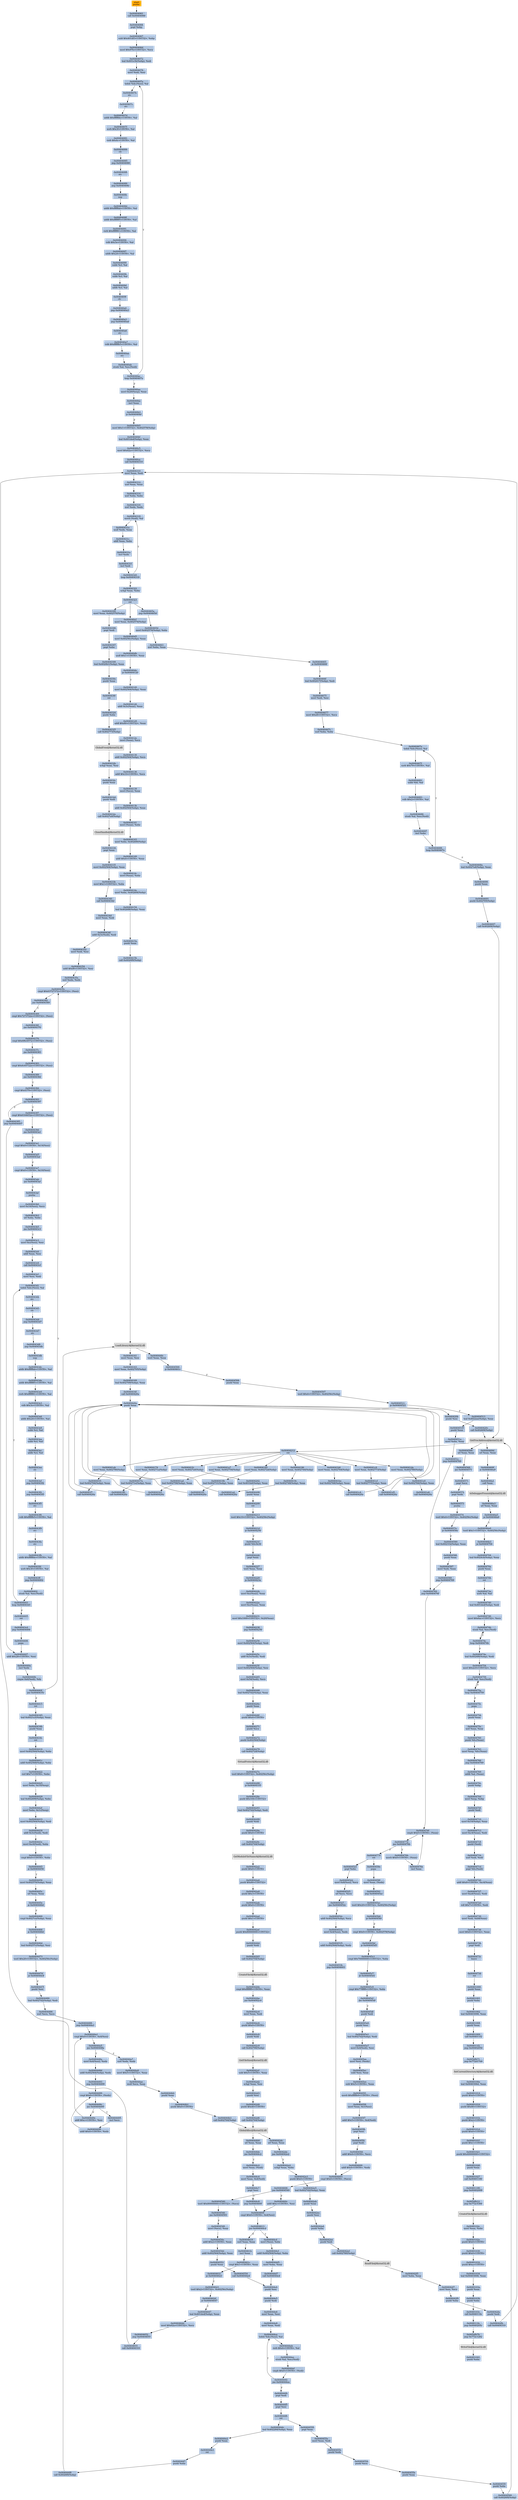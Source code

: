 digraph G {
node[shape=rectangle,style=filled,fillcolor=lightsteelblue,color=lightsteelblue]
bgcolor="transparent"
a0x00404060pusha_[label="start\npusha ",color="lightgrey",fillcolor="orange"];
a0x00404061call_0x00404066[label="0x00404061\ncall 0x00404066"];
a0x00404066popl_ebp[label="0x00404066\npopl %ebp"];
a0x00404067subl_0x401df3UINT32_ebp[label="0x00404067\nsubl $0x401df3<UINT32>, %ebp"];
a0x0040406dmovl_0x97bUINT32_ecx[label="0x0040406d\nmovl $0x97b<UINT32>, %ecx"];
a0x00404072leal_0x401e3bebp__edi[label="0x00404072\nleal 0x401e3b(%ebp), %edi"];
a0x00404078movl_edi_esi[label="0x00404078\nmovl %edi, %esi"];
a0x0040407alodsb_ds_esi__al[label="0x0040407a\nlodsb %ds:(%esi), %al"];
a0x0040407bstc_[label="0x0040407b\nstc "];
a0x0040407cstc_[label="0x0040407c\nstc "];
a0x0040407daddb_0xffffffdeUINT8_al[label="0x0040407d\naddb $0xffffffde<UINT8>, %al"];
a0x0040407fxorb_0x3fUINT8_al[label="0x0040407f\nxorb $0x3f<UINT8>, %al"];
a0x00404081rorb_0x4cUINT8_al[label="0x00404081\nrorb $0x4c<UINT8>, %al"];
a0x00404084clc_[label="0x00404084\nclc "];
a0x00404085jmp_0x00404088[label="0x00404085\njmp 0x00404088"];
a0x00404088stc_[label="0x00404088\nstc "];
a0x00404089jmp_0x0040408c[label="0x00404089\njmp 0x0040408c"];
a0x0040408cnop_[label="0x0040408c\nnop "];
a0x0040408daddb_0xffffffabUINT8_al[label="0x0040408d\naddb $0xffffffab<UINT8>, %al"];
a0x0040408faddb_0xfffffff5UINT8_al[label="0x0040408f\naddb $0xfffffff5<UINT8>, %al"];
a0x00404091rorb_0xffffff81UINT8_al[label="0x00404091\nrorb $0xffffff81<UINT8>, %al"];
a0x00404094rolb_0x3eUINT8_al[label="0x00404094\nrolb $0x3e<UINT8>, %al"];
a0x00404097addb_0x24UINT8_al[label="0x00404097\naddb $0x24<UINT8>, %al"];
a0x00404099subb_cl_al[label="0x00404099\nsubb %cl, %al"];
a0x0040409bsubb_cl_al[label="0x0040409b\nsubb %cl, %al"];
a0x0040409daddb_cl_al[label="0x0040409d\naddb %cl, %al"];
a0x0040409fclc_[label="0x0040409f\nclc "];
a0x004040a0jmp_0x004040a3[label="0x004040a0\njmp 0x004040a3"];
a0x004040a3jmp_0x004040a6[label="0x004040a3\njmp 0x004040a6"];
a0x004040a6stc_[label="0x004040a6\nstc "];
a0x004040a7rolb_0xffffffb5UINT8_al[label="0x004040a7\nrolb $0xffffffb5<UINT8>, %al"];
a0x004040aastc_[label="0x004040aa\nstc "];
a0x004040abstosb_al_es_edi_[label="0x004040ab\nstosb %al, %es:(%edi)"];
a0x004040acloop_0x0040407a[label="0x004040ac\nloop 0x0040407a"];
a0x004040aemovl_0x20esp__eax[label="0x004040ae\nmovl 0x20(%esp), %eax"];
a0x004040b2incl_eax[label="0x004040b2\nincl %eax"];
a0x004040b3js_0x004040bf[label="0x004040b3\njs 0x004040bf"];
a0x004040b5movl_0x1UINT32_0x402578ebp_[label="0x004040b5\nmovl $0x1<UINT32>, 0x402578(%ebp)"];
a0x004040bfleal_0x401dedebp__eax[label="0x004040bf\nleal 0x401ded(%ebp), %eax"];
a0x004040c5movl_0x62aUINT32_ecx[label="0x004040c5\nmovl $0x62a<UINT32>, %ecx"];
a0x004040cacall_0x00404310[label="0x004040ca\ncall 0x00404310"];
a0x00404310movl_eax_edi[label="0x00404310\nmovl %eax, %edi"];
a0x00404312xorl_eax_eax[label="0x00404312\nxorl %eax, %eax"];
a0x00404314xorl_ebx_ebx[label="0x00404314\nxorl %ebx, %ebx"];
a0x00404316xorl_edx_edx[label="0x00404316\nxorl %edx, %edx"];
a0x00404318movb_edi__al[label="0x00404318\nmovb (%edi), %al"];
a0x0040431amull_edx_eax[label="0x0040431a\nmull %edx, %eax"];
a0x0040431caddl_eax_ebx[label="0x0040431c\naddl %eax, %ebx"];
a0x0040431eincl_edx[label="0x0040431e\nincl %edx"];
a0x0040431fincl_edi[label="0x0040431f\nincl %edi"];
a0x00404320loop_0x00404318[label="0x00404320\nloop 0x00404318"];
a0x00404322xchgl_eax_ebx[label="0x00404322\nxchgl %eax, %ebx"];
a0x00404323ret[label="0x00404323\nret"];
a0x004040cfmovl_eax_0x402574ebp_[label="0x004040cf\nmovl %eax, 0x402574(%ebp)"];
a0x004040d5movl_0x40256cebp__eax[label="0x004040d5\nmovl 0x40256c(%ebp), %eax"];
a0x004040dbandl_0x1UINT8_eax[label="0x004040db\nandl $0x1<UINT8>, %eax"];
a0x004040deje_0x00404120[label="0x004040de\nje 0x00404120"];
a0x00404120movl_0x402564ebp__eax[label="0x00404120\nmovl 0x402564(%ebp), %eax"];
a0x00404126addl_0x3ceax__eax[label="0x00404126\naddl 0x3c(%eax), %eax"];
a0x00404129addl_0x80UINT32_eax[label="0x00404129\naddl $0x80<UINT32>, %eax"];
a0x0040412emovl_eax__ecx[label="0x0040412e\nmovl (%eax), %ecx"];
a0x00404130addl_0x402564ebp__ecx[label="0x00404130\naddl 0x402564(%ebp), %ecx"];
a0x00404136addl_0x10UINT8_ecx[label="0x00404136\naddl $0x10<UINT8>, %ecx"];
a0x00404139movl_ecx__eax[label="0x00404139\nmovl (%ecx), %eax"];
a0x0040413baddl_0x402564ebp__eax[label="0x0040413b\naddl 0x402564(%ebp), %eax"];
a0x00404141movl_eax__ebx[label="0x00404141\nmovl (%eax), %ebx"];
a0x00404143movl_ebx_0x4026f0ebp_[label="0x00404143\nmovl %ebx, 0x4026f0(%ebp)"];
a0x00404149addl_0x4UINT8_eax[label="0x00404149\naddl $0x4<UINT8>, %eax"];
a0x0040414cmovl_eax__ebx[label="0x0040414c\nmovl (%eax), %ebx"];
a0x0040414emovl_ebx_0x4026f4ebp_[label="0x0040414e\nmovl %ebx, 0x4026f4(%ebp)"];
a0x00404154leal_0x4026f8ebp__eax[label="0x00404154\nleal 0x4026f8(%ebp), %eax"];
a0x0040415apushl_eax[label="0x0040415a\npushl %eax"];
a0x0040415bcall_0x4026f0ebp_[label="0x0040415b\ncall 0x4026f0(%ebp)"];
LoadLibraryA_kernel32_dll[label="LoadLibraryA@kernel32.dll",color="lightgrey",fillcolor="lightgrey"];
a0x00404161movl_eax_esi[label="0x00404161\nmovl %eax, %esi"];
a0x00404163movl_eax_0x402705ebp_[label="0x00404163\nmovl %eax, 0x402705(%ebp)"];
a0x00404169leal_0x402709ebp__eax[label="0x00404169\nleal 0x402709(%ebp), %eax"];
a0x0040416fcall_0x0040420a[label="0x0040416f\ncall 0x0040420a"];
a0x0040420apushl_eax[label="0x0040420a\npushl %eax"];
a0x0040420bpushl_esi[label="0x0040420b\npushl %esi"];
a0x0040420ccall_0x4026f4ebp_[label="0x0040420c\ncall 0x4026f4(%ebp)"];
GetProcAddress_kernel32_dll[label="GetProcAddress@kernel32.dll",color="lightgrey",fillcolor="lightgrey"];
a0x00404212ret[label="0x00404212\nret"];
a0x00404174movl_eax_0x40271aebp_[label="0x00404174\nmovl %eax, 0x40271a(%ebp)"];
a0x0040417aleal_0x40271eebp__eax[label="0x0040417a\nleal 0x40271e(%ebp), %eax"];
a0x00404180call_0x0040420a[label="0x00404180\ncall 0x0040420a"];
a0x00404185movl_eax_0x40272debp_[label="0x00404185\nmovl %eax, 0x40272d(%ebp)"];
a0x0040418bleal_0x402731ebp__eax[label="0x0040418b\nleal 0x402731(%ebp), %eax"];
a0x00404191call_0x0040420a[label="0x00404191\ncall 0x0040420a"];
a0x00404196movl_eax_0x402744ebp_[label="0x00404196\nmovl %eax, 0x402744(%ebp)"];
a0x0040419cleal_0x402748ebp__eax[label="0x0040419c\nleal 0x402748(%ebp), %eax"];
a0x004041a2call_0x0040420a[label="0x004041a2\ncall 0x0040420a"];
a0x004041a7movl_eax_0x402754ebp_[label="0x004041a7\nmovl %eax, 0x402754(%ebp)"];
a0x004041adleal_0x402758ebp__eax[label="0x004041ad\nleal 0x402758(%ebp), %eax"];
a0x004041b3call_0x0040420a[label="0x004041b3\ncall 0x0040420a"];
a0x004041b8movl_eax_0x402764ebp_[label="0x004041b8\nmovl %eax, 0x402764(%ebp)"];
a0x004041beleal_0x402768ebp__eax[label="0x004041be\nleal 0x402768(%ebp), %eax"];
a0x004041c4call_0x0040420a[label="0x004041c4\ncall 0x0040420a"];
a0x004041c9movl_eax_0x402773ebp_[label="0x004041c9\nmovl %eax, 0x402773(%ebp)"];
a0x004041cfleal_0x402777ebp__eax[label="0x004041cf\nleal 0x402777(%ebp), %eax"];
a0x004041d5call_0x0040420a[label="0x004041d5\ncall 0x0040420a"];
a0x004041damovl_eax_0x402780ebp_[label="0x004041da\nmovl %eax, 0x402780(%ebp)"];
a0x004041e0leal_0x402784ebp__eax[label="0x004041e0\nleal 0x402784(%ebp), %eax"];
a0x004041e6call_0x0040420a[label="0x004041e6\ncall 0x0040420a"];
a0x004041ebmovl_eax_0x402790ebp_[label="0x004041eb\nmovl %eax, 0x402790(%ebp)"];
a0x004041f1leal_0x402794ebp__eax[label="0x004041f1\nleal 0x402794(%ebp), %eax"];
a0x004041f7call_0x0040420a[label="0x004041f7\ncall 0x0040420a"];
a0x004041fcmovl_eax_0x4027a0ebp_[label="0x004041fc\nmovl %eax, 0x4027a0(%ebp)"];
a0x00404202leal_0x401fa0ebp__eax[label="0x00404202\nleal 0x401fa0(%ebp), %eax"];
a0x00404208pushl_eax[label="0x00404208\npushl %eax"];
a0x00404209ret[label="0x00404209\nret"];
a0x00404213testl_0x10UINT32_0x40256cebp_[label="0x00404213\ntestl $0x10<UINT32>, 0x40256c(%ebp)"];
a0x0040421dje_0x00404256[label="0x0040421d\nje 0x00404256"];
a0x0040421fpushl_fs_0x30[label="0x0040421f\npushl %fs:0x30"];
a0x00404226popl_eax[label="0x00404226\npopl %eax"];
a0x00404227testl_eax_eax[label="0x00404227\ntestl %eax, %eax"];
a0x00404229js_0x0040423a[label="0x00404229\njs 0x0040423a"];
a0x0040422bmovl_0xceax__eax[label="0x0040422b\nmovl 0xc(%eax), %eax"];
a0x0040422emovl_0xceax__eax[label="0x0040422e\nmovl 0xc(%eax), %eax"];
a0x00404231movl_0x1000UINT32_0x20eax_[label="0x00404231\nmovl $0x1000<UINT32>, 0x20(%eax)"];
a0x00404238jmp_0x00404256[label="0x00404238\njmp 0x00404256"];
a0x00404256movl_0x402564ebp__edi[label="0x00404256\nmovl 0x402564(%ebp), %edi"];
a0x0040425caddl_0x3cedi__edi[label="0x0040425c\naddl 0x3c(%edi), %edi"];
a0x0040425fmovl_0x402564ebp__esi[label="0x0040425f\nmovl 0x402564(%ebp), %esi"];
a0x00404265movl_0x54edi__ecx[label="0x00404265\nmovl 0x54(%edi), %ecx"];
a0x00404268leal_0x4027d2ebp__eax[label="0x00404268\nleal 0x4027d2(%ebp), %eax"];
a0x0040426epushl_eax[label="0x0040426e\npushl %eax"];
a0x0040426fpushl_0x4UINT8[label="0x0040426f\npushl $0x4<UINT8>"];
a0x00404271pushl_ecx[label="0x00404271\npushl %ecx"];
a0x00404272pushl_0x402564ebp_[label="0x00404272\npushl 0x402564(%ebp)"];
a0x00404278call_0x40272debp_[label="0x00404278\ncall 0x40272d(%ebp)"];
VirtualProtect_Kernel32_dll[label="VirtualProtect@Kernel32.dll",color="lightgrey",fillcolor="lightgrey"];
a0x0040427etestl_0x8UINT32_0x40256cebp_[label="0x0040427e\ntestl $0x8<UINT32>, 0x40256c(%ebp)"];
a0x00404288je_0x00404335[label="0x00404288\nje 0x00404335"];
a0x0040428epushl_0x104UINT32[label="0x0040428e\npushl $0x104<UINT32>"];
a0x00404293leal_0x4027d2ebp__edi[label="0x00404293\nleal 0x4027d2(%ebp), %edi"];
a0x00404299pushl_edi[label="0x00404299\npushl %edi"];
a0x0040429apushl_0x0UINT8[label="0x0040429a\npushl $0x0<UINT8>"];
a0x0040429ccall_0x402744ebp_[label="0x0040429c\ncall 0x402744(%ebp)"];
GetModuleFileNameA_Kernel32_dll[label="GetModuleFileNameA@Kernel32.dll",color="lightgrey",fillcolor="lightgrey"];
a0x004042a2pushl_0x0UINT8[label="0x004042a2\npushl $0x0<UINT8>"];
a0x004042a4pushl_0x80UINT32[label="0x004042a4\npushl $0x80<UINT32>"];
a0x004042a9pushl_0x3UINT8[label="0x004042a9\npushl $0x3<UINT8>"];
a0x004042abpushl_0x0UINT8[label="0x004042ab\npushl $0x0<UINT8>"];
a0x004042adpushl_0x1UINT8[label="0x004042ad\npushl $0x1<UINT8>"];
a0x004042afpushl_0x80000000UINT32[label="0x004042af\npushl $0x80000000<UINT32>"];
a0x004042b4pushl_edi[label="0x004042b4\npushl %edi"];
a0x004042b5call_0x402754ebp_[label="0x004042b5\ncall 0x402754(%ebp)"];
CreateFileA_Kernel32_dll[label="CreateFileA@Kernel32.dll",color="lightgrey",fillcolor="lightgrey"];
a0x004042bbcmpl_0xffffffffUINT8_eax[label="0x004042bb\ncmpl $0xffffffff<UINT8>, %eax"];
a0x004042bejne_0x004042c4[label="0x004042be\njne 0x004042c4"];
a0x004042c4movl_eax_edi[label="0x004042c4\nmovl %eax, %edi"];
a0x004042c6pushl_0x0UINT8[label="0x004042c6\npushl $0x0<UINT8>"];
a0x004042c8pushl_edi[label="0x004042c8\npushl %edi"];
a0x004042c9call_0x402790ebp_[label="0x004042c9\ncall 0x402790(%ebp)"];
GetFileSize_Kernel32_dll[label="GetFileSize@Kernel32.dll",color="lightgrey",fillcolor="lightgrey"];
a0x004042cfsubl_0x5UINT8_eax[label="0x004042cf\nsubl $0x5<UINT8>, %eax"];
a0x004042d2xchgl_eax_esi[label="0x004042d2\nxchgl %eax, %esi"];
a0x004042d3pushl_esi[label="0x004042d3\npushl %esi"];
a0x004042d4pushl_0x40UINT8[label="0x004042d4\npushl $0x40<UINT8>"];
a0x004042d6call_0x402764ebp_[label="0x004042d6\ncall 0x402764(%ebp)"];
GlobalAlloc_Kernel32_dll[label="GlobalAlloc@Kernel32.dll",color="lightgrey",fillcolor="lightgrey"];
a0x004042dcorl_eax_eax[label="0x004042dc\norl %eax, %eax"];
a0x004042dejne_0x004042e2[label="0x004042de\njne 0x004042e2"];
a0x004042e2xchgl_eax_ebx[label="0x004042e2\nxchgl %eax, %ebx"];
a0x004042e3pushl_0x0UINT8[label="0x004042e3\npushl $0x0<UINT8>"];
a0x004042e5leal_0x4027d2ebp__eax[label="0x004042e5\nleal 0x4027d2(%ebp), %eax"];
a0x004042ebpushl_eax[label="0x004042eb\npushl %eax"];
a0x004042ecpushl_esi[label="0x004042ec\npushl %esi"];
a0x004042edpushl_ebx[label="0x004042ed\npushl %ebx"];
a0x004042eepushl_edi[label="0x004042ee\npushl %edi"];
a0x004042efcall_0x402780ebp_[label="0x004042ef\ncall 0x402780(%ebp)"];
ReadFile_Kernel32_dll[label="ReadFile@Kernel32.dll",color="lightgrey",fillcolor="lightgrey"];
a0x004042f5movl_ebx_eax[label="0x004042f5\nmovl %ebx, %eax"];
a0x004042f7movl_esi_ecx[label="0x004042f7\nmovl %esi, %ecx"];
a0x004042f9pushl_ebx[label="0x004042f9\npushl %ebx"];
a0x004042fapushl_edi[label="0x004042fa\npushl %edi"];
a0x004042fbcall_0x00404310[label="0x004042fb\ncall 0x00404310"];
a0x00404300movl_eax_0x402570ebp_[label="0x00404300\nmovl %eax, 0x402570(%ebp)"];
a0x00404306popl_edi[label="0x00404306\npopl %edi"];
a0x00404307popl_ebx[label="0x00404307\npopl %ebx"];
a0x00404308leal_0x4020b1ebp__eax[label="0x00404308\nleal 0x4020b1(%ebp), %eax"];
a0x0040430epushl_eax[label="0x0040430e\npushl %eax"];
a0x0040430fret[label="0x0040430f\nret"];
a0x00404324pushl_ebx[label="0x00404324\npushl %ebx"];
a0x00404325call_0x402773ebp_[label="0x00404325\ncall 0x402773(%ebp)"];
GlobalFree_Kernel32_dll[label="GlobalFree@Kernel32.dll",color="lightgrey",fillcolor="lightgrey"];
a0x0040432bxchgl_eax_esi[label="0x0040432b\nxchgl %eax, %esi"];
a0x0040432cpushl_eax[label="0x0040432c\npushl %eax"];
a0x0040432dpushl_edi[label="0x0040432d\npushl %edi"];
a0x0040432ecall_0x4027a0ebp_[label="0x0040432e\ncall 0x4027a0(%ebp)"];
CloseHandle_Kernel32_dll[label="CloseHandle@Kernel32.dll",color="lightgrey",fillcolor="lightgrey"];
a0x00404334popl_eax[label="0x00404334\npopl %eax"];
a0x00404335movl_0x402564ebp__eax[label="0x00404335\nmovl 0x402564(%ebp), %eax"];
a0x0040433bmovl_0x1UINT32_ebx[label="0x0040433b\nmovl $0x1<UINT32>, %ebx"];
a0x00404340call_0x0040434d[label="0x00404340\ncall 0x0040434d"];
a0x0040434dmovl_eax_edi[label="0x0040434d\nmovl %eax, %edi"];
a0x0040434faddl_0x3cedi__edi[label="0x0040434f\naddl 0x3c(%edi), %edi"];
a0x00404352movl_edi_esi[label="0x00404352\nmovl %edi, %esi"];
a0x00404354addl_0xf8UINT32_esi[label="0x00404354\naddl $0xf8<UINT32>, %esi"];
a0x0040435axorl_edx_edx[label="0x0040435a\nxorl %edx, %edx"];
a0x0040435ccmpl_0x63727372UINT32_esi_[label="0x0040435c\ncmpl $0x63727372<UINT32>, (%esi)"];
a0x00404362jne_0x00404369[label="0x00404362\njne 0x00404369"];
a0x00404369cmpl_0x7273722eUINT32_esi_[label="0x00404369\ncmpl $0x7273722e<UINT32>, (%esi)"];
a0x0040436fjne_0x00404376[label="0x0040436f\njne 0x00404376"];
a0x00404376cmpl_0x6f6c6572UINT32_esi_[label="0x00404376\ncmpl $0x6f6c6572<UINT32>, (%esi)"];
a0x0040437cjne_0x00404383[label="0x0040437c\njne 0x00404383"];
a0x00404383cmpl_0x6c65722eUINT32_esi_[label="0x00404383\ncmpl $0x6c65722e<UINT32>, (%esi)"];
a0x00404389jne_0x0040438d[label="0x00404389\njne 0x0040438d"];
a0x0040438dcmpl_0x4379UINT32_esi_[label="0x0040438d\ncmpl $0x4379<UINT32>, (%esi)"];
a0x00404393jne_0x00404397[label="0x00404393\njne 0x00404397"];
a0x00404397cmpl_0x6164652eUINT32_esi_[label="0x00404397\ncmpl $0x6164652e<UINT32>, (%esi)"];
a0x0040439djne_0x004043a1[label="0x0040439d\njne 0x004043a1"];
a0x004043a1cmpl_0x0UINT8_0x14esi_[label="0x004043a1\ncmpl $0x0<UINT8>, 0x14(%esi)"];
a0x004043a5je_0x004043ad[label="0x004043a5\nje 0x004043ad"];
a0x004043a7cmpl_0x0UINT8_0x10esi_[label="0x004043a7\ncmpl $0x0<UINT8>, 0x10(%esi)"];
a0x004043abjne_0x004043af[label="0x004043ab\njne 0x004043af"];
a0x004043afpusha_[label="0x004043af\npusha "];
a0x004043b0movl_0x10esi__ecx[label="0x004043b0\nmovl 0x10(%esi), %ecx"];
a0x004043b3orl_ebx_ebx[label="0x004043b3\norl %ebx, %ebx"];
a0x004043b5jne_0x004043c3[label="0x004043b5\njne 0x004043c3"];
a0x004043c3movl_0xcesi__esi[label="0x004043c3\nmovl 0xc(%esi), %esi"];
a0x004043c6addl_eax_esi[label="0x004043c6\naddl %eax, %esi"];
a0x004043c8call_0x004043cf[label="0x004043c8\ncall 0x004043cf"];
a0x004043cfmovl_esi_edi[label="0x004043cf\nmovl %esi, %edi"];
a0x004043d1lodsb_ds_esi__al[label="0x004043d1\nlodsb %ds:(%esi), %al"];
a0x004043d2stc_[label="0x004043d2\nstc "];
a0x004043d3clc_[label="0x004043d3\nclc "];
a0x004043d4jmp_0x004043d7[label="0x004043d4\njmp 0x004043d7"];
a0x004043d7stc_[label="0x004043d7\nstc "];
a0x004043d8jmp_0x004043db[label="0x004043d8\njmp 0x004043db"];
a0x004043dbnop_[label="0x004043db\nnop "];
a0x004043dcaddb_0xffffffabUINT8_al[label="0x004043dc\naddb $0xffffffab<UINT8>, %al"];
a0x004043deaddb_0xfffffff5UINT8_al[label="0x004043de\naddb $0xfffffff5<UINT8>, %al"];
a0x004043e0rorb_0xffffff81UINT8_al[label="0x004043e0\nrorb $0xffffff81<UINT8>, %al"];
a0x004043e3rolb_0x3eUINT8_al[label="0x004043e3\nrolb $0x3e<UINT8>, %al"];
a0x004043e6addb_0x24UINT8_al[label="0x004043e6\naddb $0x24<UINT8>, %al"];
a0x004043e8subb_cl_al[label="0x004043e8\nsubb %cl, %al"];
a0x004043easubb_cl_al[label="0x004043ea\nsubb %cl, %al"];
a0x004043ecaddb_cl_al[label="0x004043ec\naddb %cl, %al"];
a0x004043eeclc_[label="0x004043ee\nclc "];
a0x004043efjmp_0x004043f2[label="0x004043ef\njmp 0x004043f2"];
a0x004043f2jmp_0x004043f5[label="0x004043f2\njmp 0x004043f5"];
a0x004043f5stc_[label="0x004043f5\nstc "];
a0x004043f6rolb_0xffffffb5UINT8_al[label="0x004043f6\nrolb $0xffffffb5<UINT8>, %al"];
a0x004043f9stc_[label="0x004043f9\nstc "];
a0x004043fastc_[label="0x004043fa\nstc "];
a0x004043fbaddb_0xffffffdeUINT8_al[label="0x004043fb\naddb $0xffffffde<UINT8>, %al"];
a0x004043fdxorb_0x3fUINT8_al[label="0x004043fd\nxorb $0x3f<UINT8>, %al"];
a0x004043ffjmp_0x00404402[label="0x004043ff\njmp 0x00404402"];
a0x00404402stosb_al_es_edi_[label="0x00404402\nstosb %al, %es:(%edi)"];
a0x00404403loop_0x004043d1[label="0x00404403\nloop 0x004043d1"];
a0x00404405ret[label="0x00404405\nret"];
a0x004043cdjmp_0x00404406[label="0x004043cd\njmp 0x00404406"];
a0x00404406popa_[label="0x00404406\npopa "];
a0x00404407addl_0x28UINT8_esi[label="0x00404407\naddl $0x28<UINT8>, %esi"];
a0x0040440aincl_edx[label="0x0040440a\nincl %edx"];
a0x0040440bcmpw_0x6edi__dx[label="0x0040440b\ncmpw 0x6(%edi), %dx"];
a0x0040440fjne_0x0040435c[label="0x0040440f\njne 0x0040435c"];
a0x00404395jmp_0x00404407[label="0x00404395\njmp 0x00404407"];
a0x00404415ret[label="0x00404415\nret"];
a0x00404345leal_0x4021a3ebp__eax[label="0x00404345\nleal 0x4021a3(%ebp), %eax"];
a0x0040434bpushl_eax[label="0x0040434b\npushl %eax"];
a0x0040434cret[label="0x0040434c\nret"];
a0x00404416movl_0x402564ebp__ebx[label="0x00404416\nmovl 0x402564(%ebp), %ebx"];
a0x0040441caddl_0x402568ebp__ebx[label="0x0040441c\naddl 0x402568(%ebp), %ebx"];
a0x00404422rorl_0x7UINT8_ebx[label="0x00404422\nrorl $0x7<UINT8>, %ebx"];
a0x00404425movl_ebx_0x10esp_[label="0x00404425\nmovl %ebx, 0x10(%esp)"];
a0x00404429leal_0x402499ebp__ebx[label="0x00404429\nleal 0x402499(%ebp), %ebx"];
a0x0040442fmovl_ebx_0x1cesp_[label="0x0040442f\nmovl %ebx, 0x1c(%esp)"];
a0x00404433movl_0x402564ebp__edi[label="0x00404433\nmovl 0x402564(%ebp), %edi"];
a0x00404439addl_0x3cedi__edi[label="0x00404439\naddl 0x3c(%edi), %edi"];
a0x0040443cmovl_0xc0edi__ebx[label="0x0040443c\nmovl 0xc0(%edi), %ebx"];
a0x00404442cmpl_0x0UINT8_ebx[label="0x00404442\ncmpl $0x0<UINT8>, %ebx"];
a0x00404445je_0x00404456[label="0x00404445\nje 0x00404456"];
a0x00404456movl_0x402570ebp__eax[label="0x00404456\nmovl 0x402570(%ebp), %eax"];
a0x0040445corl_eax_eax[label="0x0040445c\norl %eax, %eax"];
a0x0040445eje_0x0040446d[label="0x0040445e\nje 0x0040446d"];
a0x00404460cmpl_0x4027ceebp__eax[label="0x00404460\ncmpl 0x4027ce(%ebp), %eax"];
a0x00404466je_0x0040446d[label="0x00404466\nje 0x0040446d"];
a0x0040446dleal_0x40257cebp__esi[label="0x0040446d\nleal 0x40257c(%ebp), %esi"];
a0x00404473testl_0x20UINT32_0x40256cebp_[label="0x00404473\ntestl $0x20<UINT32>, 0x40256c(%ebp)"];
a0x0040447dje_0x004044c8[label="0x0040447d\nje 0x004044c8"];
a0x0040447fpushl_esi[label="0x0040447f\npushl %esi"];
a0x00404480leal_0x4027d2ebp__edi[label="0x00404480\nleal 0x4027d2(%ebp), %edi"];
a0x00404486xorl_ecx_ecx[label="0x00404486\nxorl %ecx, %ecx"];
a0x00404488jmp_0x004044a1[label="0x00404488\njmp 0x004044a1"];
a0x004044a1cmpl_0x0UINT8_0x4esi_[label="0x004044a1\ncmpl $0x0<UINT8>, 0x4(%esi)"];
a0x004044a5jne_0x0040448a[label="0x004044a5\njne 0x0040448a"];
a0x0040448amovl_0x4esi__edx[label="0x0040448a\nmovl 0x4(%esi), %edx"];
a0x0040448daddl_0x402564ebp__edx[label="0x0040448d\naddl 0x402564(%ebp), %edx"];
a0x00404493jmp_0x00404499[label="0x00404493\njmp 0x00404499"];
a0x00404499cmpl_0x0UINT8_edx_[label="0x00404499\ncmpl $0x0<UINT8>, (%edx)"];
a0x0040449cjne_0x00404495[label="0x0040449c\njne 0x00404495"];
a0x00404495incl_ecx[label="0x00404495\nincl %ecx"];
a0x00404496addl_0x4UINT8_edx[label="0x00404496\naddl $0x4<UINT8>, %edx"];
a0x0040449eaddl_0xcUINT8_esi[label="0x0040449e\naddl $0xc<UINT8>, %esi"];
a0x004044a7xorl_edx_edx[label="0x004044a7\nxorl %edx, %edx"];
a0x004044a9movl_0x5UINT32_eax[label="0x004044a9\nmovl $0x5<UINT32>, %eax"];
a0x004044aemull_ecx_eax[label="0x004044ae\nmull %ecx, %eax"];
a0x004044b0pushl_eax[label="0x004044b0\npushl %eax"];
a0x004044b1pushl_0x0UINT8[label="0x004044b1\npushl $0x0<UINT8>"];
a0x004044b3call_0x402764ebp_[label="0x004044b3\ncall 0x402764(%ebp)"];
a0x004044b9orl_eax_eax[label="0x004044b9\norl %eax, %eax"];
a0x004044bbjne_0x004044c2[label="0x004044bb\njne 0x004044c2"];
a0x004044c2movl_eax_edi_[label="0x004044c2\nmovl %eax, (%edi)"];
a0x004044c4movl_eax_0x4edi_[label="0x004044c4\nmovl %eax, 0x4(%edi)"];
a0x004044c7popl_esi[label="0x004044c7\npopl %esi"];
a0x004044c8jmp_0x0040460f[label="0x004044c8\njmp 0x0040460f"];
a0x0040460fcmpl_0x0UINT8_0x4esi_[label="0x0040460f\ncmpl $0x0<UINT8>, 0x4(%esi)"];
a0x00404613jne_0x004044cd[label="0x00404613\njne 0x004044cd"];
a0x004044cdmovl_esi__ebx[label="0x004044cd\nmovl (%esi), %ebx"];
a0x004044cfaddl_0x402564ebp__ebx[label="0x004044cf\naddl 0x402564(%ebp), %ebx"];
a0x004044d5movl_ebx_eax[label="0x004044d5\nmovl %ebx, %eax"];
a0x004044d7call_0x004044e4[label="0x004044d7\ncall 0x004044e4"];
a0x004044e4pushl_esi[label="0x004044e4\npushl %esi"];
a0x004044e5pushl_edi[label="0x004044e5\npushl %edi"];
a0x004044e6movl_eax_esi[label="0x004044e6\nmovl %eax, %esi"];
a0x004044e8movl_eax_edi[label="0x004044e8\nmovl %eax, %edi"];
a0x004044ealodsb_ds_esi__al[label="0x004044ea\nlodsb %ds:(%esi), %al"];
a0x004044ebrorb_0x4UINT8_al[label="0x004044eb\nrorb $0x4<UINT8>, %al"];
a0x004044eestosb_al_es_edi_[label="0x004044ee\nstosb %al, %es:(%edi)"];
a0x004044efcmpb_0x0UINT8_edi_[label="0x004044ef\ncmpb $0x0<UINT8>, (%edi)"];
a0x004044f2jne_0x004044ea[label="0x004044f2\njne 0x004044ea"];
a0x004044f4popl_edi[label="0x004044f4\npopl %edi"];
a0x004044f5popl_esi[label="0x004044f5\npopl %esi"];
a0x004044f6ret[label="0x004044f6\nret"];
a0x004044dcleal_0x402284ebp__eax[label="0x004044dc\nleal 0x402284(%ebp), %eax"];
a0x004044e2pushl_eax[label="0x004044e2\npushl %eax"];
a0x004044e3ret[label="0x004044e3\nret"];
a0x004044f7pushl_ebx[label="0x004044f7\npushl %ebx"];
a0x004044f8call_0x4026f0ebp_[label="0x004044f8\ncall 0x4026f0(%ebp)"];
a0x004044fetestl_eax_eax[label="0x004044fe\ntestl %eax, %eax"];
a0x00404500je_0x0040461c[label="0x00404500\nje 0x0040461c"];
a0x00404506pushl_eax[label="0x00404506\npushl %eax"];
a0x00404507testl_0x4UINT32_0x40256cebp_[label="0x00404507\ntestl $0x4<UINT32>, 0x40256c(%ebp)"];
a0x00404511je_0x00404521[label="0x00404511\nje 0x00404521"];
a0x00404513leal_0x4022aeebp__eax[label="0x00404513\nleal 0x4022ae(%ebp), %eax"];
a0x00404519pushl_eax[label="0x00404519\npushl %eax"];
a0x0040451amovl_ebx_eax[label="0x0040451a\nmovl %ebx, %eax"];
a0x0040451cjmp_0x00404769[label="0x0040451c\njmp 0x00404769"];
a0x00404769jmp_0x0040476f[label="0x00404769\njmp 0x0040476f"];
a0x0040476fcmpb_0x0UINT8_eax_[label="0x0040476f\ncmpb $0x0<UINT8>, (%eax)"];
a0x00404772jne_0x0040476b[label="0x00404772\njne 0x0040476b"];
a0x0040476bmovb_0x0UINT8_eax_[label="0x0040476b\nmovb $0x0<UINT8>, (%eax)"];
a0x0040476eincl_eax[label="0x0040476e\nincl %eax"];
a0x00404774ret[label="0x00404774\nret"];
a0x00404521popl_ebx[label="0x00404521\npopl %ebx"];
a0x00404522movl_0x8esi__ecx[label="0x00404522\nmovl 0x8(%esi), %ecx"];
a0x00404525orl_ecx_ecx[label="0x00404525\norl %ecx, %ecx"];
a0x00404527jne_0x0040452c[label="0x00404527\njne 0x0040452c"];
a0x0040452caddl_0x402564ebp__ecx[label="0x0040452c\naddl 0x402564(%ebp), %ecx"];
a0x00404532movl_0x4esi__edx[label="0x00404532\nmovl 0x4(%esi), %edx"];
a0x00404535addl_0x402564ebp__edx[label="0x00404535\naddl 0x402564(%ebp), %edx"];
a0x0040453bjmp_0x00404603[label="0x0040453b\njmp 0x00404603"];
a0x00404603cmpl_0x0UINT8_ecx_[label="0x00404603\ncmpl $0x0<UINT8>, (%ecx)"];
a0x00404606jne_0x00404540[label="0x00404606\njne 0x00404540"];
a0x00404540testl_0x80000000UINT32_ecx_[label="0x00404540\ntestl $0x80000000<UINT32>, (%ecx)"];
a0x00404546jne_0x00404593[label="0x00404546\njne 0x00404593"];
a0x00404548movl_ecx__eax[label="0x00404548\nmovl (%ecx), %eax"];
a0x0040454aaddl_0x2UINT8_eax[label="0x0040454a\naddl $0x2<UINT8>, %eax"];
a0x0040454daddl_0x402564ebp__eax[label="0x0040454d\naddl 0x402564(%ebp), %eax"];
a0x00404553pushl_eax[label="0x00404553\npushl %eax"];
a0x00404554call_0x004044e4[label="0x00404554\ncall 0x004044e4"];
a0x00404559popl_eax[label="0x00404559\npopl %eax"];
a0x0040455amovl_eax_edi[label="0x0040455a\nmovl %eax, %edi"];
a0x0040455cpushl_edx[label="0x0040455c\npushl %edx"];
a0x0040455dpushl_ecx[label="0x0040455d\npushl %ecx"];
a0x0040455epushl_eax[label="0x0040455e\npushl %eax"];
a0x0040455fpushl_ebx[label="0x0040455f\npushl %ebx"];
a0x00404560call_0x4026f4ebp_[label="0x00404560\ncall 0x4026f4(%ebp)"];
a0x00404566orl_eax_eax[label="0x00404566\norl %eax, %eax"];
a0x00404568jne_0x00404571[label="0x00404568\njne 0x00404571"];
a0x00404571popl_ecx[label="0x00404571\npopl %ecx"];
a0x00404572popl_edx[label="0x00404572\npopl %edx"];
a0x00404573pusha_[label="0x00404573\npusha "];
a0x00404574testl_0x4UINT32_0x40256cebp_[label="0x00404574\ntestl $0x4<UINT32>, 0x40256c(%ebp)"];
a0x0040457eje_0x0040458e[label="0x0040457e\nje 0x0040458e"];
a0x00404580leal_0x40231bebp__eax[label="0x00404580\nleal 0x40231b(%ebp), %eax"];
a0x00404586pushl_eax[label="0x00404586\npushl %eax"];
a0x00404587movl_edi_eax[label="0x00404587\nmovl %edi, %eax"];
a0x00404589jmp_0x00404769[label="0x00404589\njmp 0x00404769"];
a0x0040458epopa_[label="0x0040458e\npopa "];
a0x0040458fmovl_eax_edx_[label="0x0040458f\nmovl %eax, (%edx)"];
a0x00404591jmp_0x004045ac[label="0x00404591\njmp 0x004045ac"];
a0x004045actestl_0x20UINT32_0x40256cebp_[label="0x004045ac\ntestl $0x20<UINT32>, 0x40256c(%ebp)"];
a0x004045b6je_0x004045fd[label="0x004045b6\nje 0x004045fd"];
a0x004045b8cmpl_0x0UINT8_0x402578ebp_[label="0x004045b8\ncmpl $0x0<UINT8>, 0x402578(%ebp)"];
a0x004045bfje_0x004045d5[label="0x004045bf\nje 0x004045d5"];
a0x004045c1cmpl_0x70000000UINT32_ebx[label="0x004045c1\ncmpl $0x70000000<UINT32>, %ebx"];
a0x004045c7jb_0x004045d1[label="0x004045c7\njb 0x004045d1"];
a0x004045c9cmpl_0x77ffffffUINT32_ebx[label="0x004045c9\ncmpl $0x77ffffff<UINT32>, %ebx"];
a0x004045cfjbe_0x004045df[label="0x004045cf\njbe 0x004045df"];
a0x004045dfpushl_edi[label="0x004045df\npushl %edi"];
a0x004045e0pushl_esi[label="0x004045e0\npushl %esi"];
a0x004045e1leal_0x4027d2ebp__edi[label="0x004045e1\nleal 0x4027d2(%ebp), %edi"];
a0x004045e7movl_0x4edi__esi[label="0x004045e7\nmovl 0x4(%edi), %esi"];
a0x004045eamovl_esi_edx_[label="0x004045ea\nmovl %esi, (%edx)"];
a0x004045ecsubl_esi_eax[label="0x004045ec\nsubl %esi, %eax"];
a0x004045eesubl_0x5UINT8_eax[label="0x004045ee\nsubl $0x5<UINT8>, %eax"];
a0x004045f1movb_0xffffffe9UINT8_esi_[label="0x004045f1\nmovb $0xffffffe9<UINT8>, (%esi)"];
a0x004045f4movl_eax_0x1esi_[label="0x004045f4\nmovl %eax, 0x1(%esi)"];
a0x004045f7addl_0x5UINT8_0x4edi_[label="0x004045f7\naddl $0x5<UINT8>, 0x4(%edi)"];
a0x004045fbpopl_esi[label="0x004045fb\npopl %esi"];
a0x004045fcpopl_edi[label="0x004045fc\npopl %edi"];
a0x004045fdaddl_0x4UINT8_ecx[label="0x004045fd\naddl $0x4<UINT8>, %ecx"];
a0x00404600addl_0x4UINT8_edx[label="0x00404600\naddl $0x4<UINT8>, %edx"];
a0x0040460caddl_0xcUINT8_esi[label="0x0040460c\naddl $0xc<UINT8>, %esi"];
a0x00404619xorl_eax_eax[label="0x00404619\nxorl %eax, %eax"];
a0x0040461bincl_eax[label="0x0040461b\nincl %eax"];
a0x0040461ccmpl_0x1UINT8_eax[label="0x0040461c\ncmpl $0x1<UINT8>, %eax"];
a0x0040461fje_0x00404623[label="0x0040461f\nje 0x00404623"];
a0x00404623testl_0x2UINT32_0x40256cebp_[label="0x00404623\ntestl $0x2<UINT32>, 0x40256c(%ebp)"];
a0x0040462dje_0x00404647[label="0x0040462d\nje 0x00404647"];
a0x00404647leal_0x401dedebp__eax[label="0x00404647\nleal 0x401ded(%ebp), %eax"];
a0x0040464dmovl_0x62aUINT32_ecx[label="0x0040464d\nmovl $0x62a<UINT32>, %ecx"];
a0x00404652jmp_0x00404655[label="0x00404652\njmp 0x00404655"];
a0x00404655call_0x00404310[label="0x00404655\ncall 0x00404310"];
a0x0040465ajmp_0x0040465d[label="0x0040465a\njmp 0x0040465d"];
a0x0040465dmovl_0x402574ebp__ebx[label="0x0040465d\nmovl 0x402574(%ebp), %ebx"];
a0x00404663xorl_ebx_eax[label="0x00404663\nxorl %ebx, %eax"];
a0x00404665je_0x0040466f[label="0x00404665\nje 0x0040466f"];
a0x0040466fleal_0x402417ebp__edi[label="0x0040466f\nleal 0x402417(%ebp), %edi"];
a0x00404675movl_edi_esi[label="0x00404675\nmovl %edi, %esi"];
a0x00404677movl_0xdfUINT32_ecx[label="0x00404677\nmovl $0xdf<UINT32>, %ecx"];
a0x0040467cxorl_ebx_ebx[label="0x0040467c\nxorl %ebx, %ebx"];
a0x0040467elodsb_ds_esi__al[label="0x0040467e\nlodsb %ds:(%esi), %al"];
a0x0040467fxorb_0x79UINT8_al[label="0x0040467f\nxorb $0x79<UINT8>, %al"];
a0x00404681subb_bl_al[label="0x00404681\nsubb %bl, %al"];
a0x00404683rolb_0x2UINT8_al[label="0x00404683\nrolb $0x2<UINT8>, %al"];
a0x00404686stosb_al_es_edi_[label="0x00404686\nstosb %al, %es:(%edi)"];
a0x00404687incl_ebx[label="0x00404687\nincl %ebx"];
a0x00404688loop_0x0040467e[label="0x00404688\nloop 0x0040467e"];
a0x0040468aleal_0x4027a4ebp__eax[label="0x0040468a\nleal 0x4027a4(%ebp), %eax"];
a0x00404690pushl_eax[label="0x00404690\npushl %eax"];
a0x00404691pushl_0x402705ebp_[label="0x00404691\npushl 0x402705(%ebp)"];
a0x00404697call_0x4026f4ebp_[label="0x00404697\ncall 0x4026f4(%ebp)"];
a0x0040469dorl_eax_eax[label="0x0040469d\norl %eax, %eax"];
a0x0040469fje_0x004046a9[label="0x0040469f\nje 0x004046a9"];
a0x004046a1call_eax[label="0x004046a1\ncall %eax"];
IsDebuggerPresent_kernel32_dll[label="IsDebuggerPresent@kernel32.dll",color="lightgrey",fillcolor="lightgrey"];
a0x004046a3orl_eax_eax[label="0x004046a3\norl %eax, %eax"];
a0x004046a5je_0x004046a9[label="0x004046a5\nje 0x004046a9"];
a0x004046a9testl_0x1UINT32_0x40256cebp_[label="0x004046a9\ntestl $0x1<UINT32>, 0x40256c(%ebp)"];
a0x004046b3je_0x00404704[label="0x004046b3\nje 0x00404704"];
a0x00404704leal_0x4024cbebp__eax[label="0x00404704\nleal 0x4024cb(%ebp), %eax"];
a0x0040470apushl_eax[label="0x0040470a\npushl %eax"];
a0x0040470bret[label="0x0040470b\nret"];
a0x0040473exorb_al_al[label="0x0040473e\nxorb %al, %al"];
a0x00404740leal_0x401dedebp__edi[label="0x00404740\nleal 0x401ded(%ebp), %edi"];
a0x00404746movl_0x6acUINT32_ecx[label="0x00404746\nmovl $0x6ac<UINT32>, %ecx"];
a0x0040474bstosb_al_es_edi_[label="0x0040474b\nstosb %al, %es:(%edi)"];
a0x0040474cloop_0x0040474b[label="0x0040474c\nloop 0x0040474b"];
a0x0040474eleal_0x4024f6ebp__edi[label="0x0040474e\nleal 0x4024f6(%ebp), %edi"];
a0x00404754movl_0x2c0UINT32_ecx[label="0x00404754\nmovl $0x2c0<UINT32>, %ecx"];
a0x00404759stosb_al_es_edi_[label="0x00404759\nstosb %al, %es:(%edi)"];
a0x0040475aloop_0x00404759[label="0x0040475a\nloop 0x00404759"];
a0x0040475cpopa_[label="0x0040475c\npopa "];
a0x0040475dpushl_eax[label="0x0040475d\npushl %eax"];
a0x0040475exorl_eax_eax[label="0x0040475e\nxorl %eax, %eax"];
a0x00404760pushl_fs_eax_[label="0x00404760\npushl %fs:(%eax)"];
a0x00404763movl_esp_fs_eax_[label="0x00404763\nmovl %esp, %fs:(%eax)"];
a0x00404766jmp_0x00404769[label="0x00404766\njmp 0x00404769"];
a0x00404769addb_al_eax_[label="0x00404769\naddb %al, (%eax)"];
a0x0040470cpushl_ebp[label="0x0040470c\npushl %ebp"];
a0x0040470dmovl_esp_ebp[label="0x0040470d\nmovl %esp, %ebp"];
a0x0040470fpushl_edi[label="0x0040470f\npushl %edi"];
a0x00404710movl_0x10ebp__eax[label="0x00404710\nmovl 0x10(%ebp), %eax"];
a0x00404713movl_0xc4eax__edi[label="0x00404713\nmovl 0xc4(%eax), %edi"];
a0x00404719pushl_edi_[label="0x00404719\npushl (%edi)"];
a0x0040471bxorl_edi_edi[label="0x0040471b\nxorl %edi, %edi"];
a0x0040471dpopl_fs_edi_[label="0x0040471d\npopl %fs:(%edi)"];
a0x00404720addl_0x8UINT8_0xc4eax_[label="0x00404720\naddl $0x8<UINT8>, 0xc4(%eax)"];
a0x00404727movl_0xa4eax__edi[label="0x00404727\nmovl 0xa4(%eax), %edi"];
a0x0040472droll_0x7UINT8_edi[label="0x0040472d\nroll $0x7<UINT8>, %edi"];
a0x00404730movl_edi_0xb8eax_[label="0x00404730\nmovl %edi, 0xb8(%eax)"];
a0x00404736movl_0x0UINT32_eax[label="0x00404736\nmovl $0x0<UINT32>, %eax"];
a0x0040473bpopl_edi[label="0x0040473b\npopl %edi"];
a0x0040473cleave_[label="0x0040473c\nleave "];
a0x0040473dret[label="0x0040473d\nret"];
a0x00401000pushl_eax[label="0x00401000\npushl %eax"];
a0x00401001pushl_ebx[label="0x00401001\npushl %ebx"];
a0x00401002leal_0x00403098_eax[label="0x00401002\nleal 0x00403098, %eax"];
a0x00401008pushl_eax[label="0x00401008\npushl %eax"];
a0x00401009call_0x004011f2[label="0x00401009\ncall 0x004011f2"];
a0x004011f2jmp_0x00402054[label="0x004011f2\njmp 0x00402054"];
a0x005dfb71jmp_0x772d17d4[label="0x005dfb71\njmp 0x772d17d4"];
SetCurrentDirectoryA_kernel32_dll[label="SetCurrentDirectoryA@kernel32.dll",color="lightgrey",fillcolor="lightgrey"];
a0x0040100eleal_0x0040306d_eax[label="0x0040100e\nleal 0x0040306d, %eax"];
a0x00401014pushl_0x0UINT8[label="0x00401014\npushl $0x0<UINT8>"];
a0x00401016pushl_0x80UINT32[label="0x00401016\npushl $0x80<UINT32>"];
a0x0040101bpushl_0x2UINT8[label="0x0040101b\npushl $0x2<UINT8>"];
a0x0040101dpushl_0x0UINT8[label="0x0040101d\npushl $0x0<UINT8>"];
a0x0040101fpushl_0x1UINT8[label="0x0040101f\npushl $0x1<UINT8>"];
a0x00401021pushl_0x40000000UINT32[label="0x00401021\npushl $0x40000000<UINT32>"];
a0x00401026pushl_eax[label="0x00401026\npushl %eax"];
a0x00401027call_0x00401180[label="0x00401027\ncall 0x00401180"];
a0x00401180jmp_0x00402008[label="0x00401180\njmp 0x00402008"];
a0x005dfb12jmp_0x772c5366[label="0x005dfb12\njmp 0x772c5366"];
CreateFileA_kernel32_dll[label="CreateFileA@kernel32.dll",color="lightgrey",fillcolor="lightgrey"];
a0x0040102cmovl_eax_ebx[label="0x0040102c\nmovl %eax, %ebx"];
a0x0040102epushl_0x0UINT8[label="0x0040102e\npushl $0x0<UINT8>"];
a0x00401030pushl_0x0UINT8[label="0x00401030\npushl $0x0<UINT8>"];
a0x00401032pushl_0xaUINT8[label="0x00401032\npushl $0xa<UINT8>"];
a0x00401034leal_0x00403008_eax[label="0x00401034\nleal 0x00403008, %eax"];
a0x0040103apushl_eax[label="0x0040103a\npushl %eax"];
a0x0040103bpushl_ebx[label="0x0040103b\npushl %ebx"];
a0x0040103ccall_0x004011fe[label="0x0040103c\ncall 0x004011fe"];
a0x004011fejmp_0x0040205c[label="0x004011fe\njmp 0x0040205c"];
a0x005dfb7bjmp_0x772c1282[label="0x005dfb7b\njmp 0x772c1282"];
WriteFile_kernel32_dll[label="WriteFile@kernel32.dll",color="lightgrey",fillcolor="lightgrey"];
a0x00401041pushl_ebx[label="0x00401041\npushl %ebx"];
a0x00404060pusha_ -> a0x00404061call_0x00404066 [color="#000000"];
a0x00404061call_0x00404066 -> a0x00404066popl_ebp [color="#000000"];
a0x00404066popl_ebp -> a0x00404067subl_0x401df3UINT32_ebp [color="#000000"];
a0x00404067subl_0x401df3UINT32_ebp -> a0x0040406dmovl_0x97bUINT32_ecx [color="#000000"];
a0x0040406dmovl_0x97bUINT32_ecx -> a0x00404072leal_0x401e3bebp__edi [color="#000000"];
a0x00404072leal_0x401e3bebp__edi -> a0x00404078movl_edi_esi [color="#000000"];
a0x00404078movl_edi_esi -> a0x0040407alodsb_ds_esi__al [color="#000000"];
a0x0040407alodsb_ds_esi__al -> a0x0040407bstc_ [color="#000000"];
a0x0040407bstc_ -> a0x0040407cstc_ [color="#000000"];
a0x0040407cstc_ -> a0x0040407daddb_0xffffffdeUINT8_al [color="#000000"];
a0x0040407daddb_0xffffffdeUINT8_al -> a0x0040407fxorb_0x3fUINT8_al [color="#000000"];
a0x0040407fxorb_0x3fUINT8_al -> a0x00404081rorb_0x4cUINT8_al [color="#000000"];
a0x00404081rorb_0x4cUINT8_al -> a0x00404084clc_ [color="#000000"];
a0x00404084clc_ -> a0x00404085jmp_0x00404088 [color="#000000"];
a0x00404085jmp_0x00404088 -> a0x00404088stc_ [color="#000000"];
a0x00404088stc_ -> a0x00404089jmp_0x0040408c [color="#000000"];
a0x00404089jmp_0x0040408c -> a0x0040408cnop_ [color="#000000"];
a0x0040408cnop_ -> a0x0040408daddb_0xffffffabUINT8_al [color="#000000"];
a0x0040408daddb_0xffffffabUINT8_al -> a0x0040408faddb_0xfffffff5UINT8_al [color="#000000"];
a0x0040408faddb_0xfffffff5UINT8_al -> a0x00404091rorb_0xffffff81UINT8_al [color="#000000"];
a0x00404091rorb_0xffffff81UINT8_al -> a0x00404094rolb_0x3eUINT8_al [color="#000000"];
a0x00404094rolb_0x3eUINT8_al -> a0x00404097addb_0x24UINT8_al [color="#000000"];
a0x00404097addb_0x24UINT8_al -> a0x00404099subb_cl_al [color="#000000"];
a0x00404099subb_cl_al -> a0x0040409bsubb_cl_al [color="#000000"];
a0x0040409bsubb_cl_al -> a0x0040409daddb_cl_al [color="#000000"];
a0x0040409daddb_cl_al -> a0x0040409fclc_ [color="#000000"];
a0x0040409fclc_ -> a0x004040a0jmp_0x004040a3 [color="#000000"];
a0x004040a0jmp_0x004040a3 -> a0x004040a3jmp_0x004040a6 [color="#000000"];
a0x004040a3jmp_0x004040a6 -> a0x004040a6stc_ [color="#000000"];
a0x004040a6stc_ -> a0x004040a7rolb_0xffffffb5UINT8_al [color="#000000"];
a0x004040a7rolb_0xffffffb5UINT8_al -> a0x004040aastc_ [color="#000000"];
a0x004040aastc_ -> a0x004040abstosb_al_es_edi_ [color="#000000"];
a0x004040abstosb_al_es_edi_ -> a0x004040acloop_0x0040407a [color="#000000"];
a0x004040acloop_0x0040407a -> a0x0040407alodsb_ds_esi__al [color="#000000",label="T"];
a0x004040acloop_0x0040407a -> a0x004040aemovl_0x20esp__eax [color="#000000",label="F"];
a0x004040aemovl_0x20esp__eax -> a0x004040b2incl_eax [color="#000000"];
a0x004040b2incl_eax -> a0x004040b3js_0x004040bf [color="#000000"];
a0x004040b3js_0x004040bf -> a0x004040b5movl_0x1UINT32_0x402578ebp_ [color="#000000",label="F"];
a0x004040b5movl_0x1UINT32_0x402578ebp_ -> a0x004040bfleal_0x401dedebp__eax [color="#000000"];
a0x004040bfleal_0x401dedebp__eax -> a0x004040c5movl_0x62aUINT32_ecx [color="#000000"];
a0x004040c5movl_0x62aUINT32_ecx -> a0x004040cacall_0x00404310 [color="#000000"];
a0x004040cacall_0x00404310 -> a0x00404310movl_eax_edi [color="#000000"];
a0x00404310movl_eax_edi -> a0x00404312xorl_eax_eax [color="#000000"];
a0x00404312xorl_eax_eax -> a0x00404314xorl_ebx_ebx [color="#000000"];
a0x00404314xorl_ebx_ebx -> a0x00404316xorl_edx_edx [color="#000000"];
a0x00404316xorl_edx_edx -> a0x00404318movb_edi__al [color="#000000"];
a0x00404318movb_edi__al -> a0x0040431amull_edx_eax [color="#000000"];
a0x0040431amull_edx_eax -> a0x0040431caddl_eax_ebx [color="#000000"];
a0x0040431caddl_eax_ebx -> a0x0040431eincl_edx [color="#000000"];
a0x0040431eincl_edx -> a0x0040431fincl_edi [color="#000000"];
a0x0040431fincl_edi -> a0x00404320loop_0x00404318 [color="#000000"];
a0x00404320loop_0x00404318 -> a0x00404318movb_edi__al [color="#000000",label="T"];
a0x00404320loop_0x00404318 -> a0x00404322xchgl_eax_ebx [color="#000000",label="F"];
a0x00404322xchgl_eax_ebx -> a0x00404323ret [color="#000000"];
a0x00404323ret -> a0x004040cfmovl_eax_0x402574ebp_ [color="#000000"];
a0x004040cfmovl_eax_0x402574ebp_ -> a0x004040d5movl_0x40256cebp__eax [color="#000000"];
a0x004040d5movl_0x40256cebp__eax -> a0x004040dbandl_0x1UINT8_eax [color="#000000"];
a0x004040dbandl_0x1UINT8_eax -> a0x004040deje_0x00404120 [color="#000000"];
a0x004040deje_0x00404120 -> a0x00404120movl_0x402564ebp__eax [color="#000000",label="T"];
a0x00404120movl_0x402564ebp__eax -> a0x00404126addl_0x3ceax__eax [color="#000000"];
a0x00404126addl_0x3ceax__eax -> a0x00404129addl_0x80UINT32_eax [color="#000000"];
a0x00404129addl_0x80UINT32_eax -> a0x0040412emovl_eax__ecx [color="#000000"];
a0x0040412emovl_eax__ecx -> a0x00404130addl_0x402564ebp__ecx [color="#000000"];
a0x00404130addl_0x402564ebp__ecx -> a0x00404136addl_0x10UINT8_ecx [color="#000000"];
a0x00404136addl_0x10UINT8_ecx -> a0x00404139movl_ecx__eax [color="#000000"];
a0x00404139movl_ecx__eax -> a0x0040413baddl_0x402564ebp__eax [color="#000000"];
a0x0040413baddl_0x402564ebp__eax -> a0x00404141movl_eax__ebx [color="#000000"];
a0x00404141movl_eax__ebx -> a0x00404143movl_ebx_0x4026f0ebp_ [color="#000000"];
a0x00404143movl_ebx_0x4026f0ebp_ -> a0x00404149addl_0x4UINT8_eax [color="#000000"];
a0x00404149addl_0x4UINT8_eax -> a0x0040414cmovl_eax__ebx [color="#000000"];
a0x0040414cmovl_eax__ebx -> a0x0040414emovl_ebx_0x4026f4ebp_ [color="#000000"];
a0x0040414emovl_ebx_0x4026f4ebp_ -> a0x00404154leal_0x4026f8ebp__eax [color="#000000"];
a0x00404154leal_0x4026f8ebp__eax -> a0x0040415apushl_eax [color="#000000"];
a0x0040415apushl_eax -> a0x0040415bcall_0x4026f0ebp_ [color="#000000"];
a0x0040415bcall_0x4026f0ebp_ -> LoadLibraryA_kernel32_dll [color="#000000"];
LoadLibraryA_kernel32_dll -> a0x00404161movl_eax_esi [color="#000000"];
a0x00404161movl_eax_esi -> a0x00404163movl_eax_0x402705ebp_ [color="#000000"];
a0x00404163movl_eax_0x402705ebp_ -> a0x00404169leal_0x402709ebp__eax [color="#000000"];
a0x00404169leal_0x402709ebp__eax -> a0x0040416fcall_0x0040420a [color="#000000"];
a0x0040416fcall_0x0040420a -> a0x0040420apushl_eax [color="#000000"];
a0x0040420apushl_eax -> a0x0040420bpushl_esi [color="#000000"];
a0x0040420bpushl_esi -> a0x0040420ccall_0x4026f4ebp_ [color="#000000"];
a0x0040420ccall_0x4026f4ebp_ -> GetProcAddress_kernel32_dll [color="#000000"];
GetProcAddress_kernel32_dll -> a0x00404212ret [color="#000000"];
a0x00404212ret -> a0x00404174movl_eax_0x40271aebp_ [color="#000000"];
a0x00404174movl_eax_0x40271aebp_ -> a0x0040417aleal_0x40271eebp__eax [color="#000000"];
a0x0040417aleal_0x40271eebp__eax -> a0x00404180call_0x0040420a [color="#000000"];
a0x00404180call_0x0040420a -> a0x0040420apushl_eax [color="#000000"];
a0x00404212ret -> a0x00404185movl_eax_0x40272debp_ [color="#000000"];
a0x00404185movl_eax_0x40272debp_ -> a0x0040418bleal_0x402731ebp__eax [color="#000000"];
a0x0040418bleal_0x402731ebp__eax -> a0x00404191call_0x0040420a [color="#000000"];
a0x00404191call_0x0040420a -> a0x0040420apushl_eax [color="#000000"];
a0x00404212ret -> a0x00404196movl_eax_0x402744ebp_ [color="#000000"];
a0x00404196movl_eax_0x402744ebp_ -> a0x0040419cleal_0x402748ebp__eax [color="#000000"];
a0x0040419cleal_0x402748ebp__eax -> a0x004041a2call_0x0040420a [color="#000000"];
a0x004041a2call_0x0040420a -> a0x0040420apushl_eax [color="#000000"];
a0x00404212ret -> a0x004041a7movl_eax_0x402754ebp_ [color="#000000"];
a0x004041a7movl_eax_0x402754ebp_ -> a0x004041adleal_0x402758ebp__eax [color="#000000"];
a0x004041adleal_0x402758ebp__eax -> a0x004041b3call_0x0040420a [color="#000000"];
a0x004041b3call_0x0040420a -> a0x0040420apushl_eax [color="#000000"];
a0x00404212ret -> a0x004041b8movl_eax_0x402764ebp_ [color="#000000"];
a0x004041b8movl_eax_0x402764ebp_ -> a0x004041beleal_0x402768ebp__eax [color="#000000"];
a0x004041beleal_0x402768ebp__eax -> a0x004041c4call_0x0040420a [color="#000000"];
a0x004041c4call_0x0040420a -> a0x0040420apushl_eax [color="#000000"];
a0x00404212ret -> a0x004041c9movl_eax_0x402773ebp_ [color="#000000"];
a0x004041c9movl_eax_0x402773ebp_ -> a0x004041cfleal_0x402777ebp__eax [color="#000000"];
a0x004041cfleal_0x402777ebp__eax -> a0x004041d5call_0x0040420a [color="#000000"];
a0x004041d5call_0x0040420a -> a0x0040420apushl_eax [color="#000000"];
a0x00404212ret -> a0x004041damovl_eax_0x402780ebp_ [color="#000000"];
a0x004041damovl_eax_0x402780ebp_ -> a0x004041e0leal_0x402784ebp__eax [color="#000000"];
a0x004041e0leal_0x402784ebp__eax -> a0x004041e6call_0x0040420a [color="#000000"];
a0x004041e6call_0x0040420a -> a0x0040420apushl_eax [color="#000000"];
a0x00404212ret -> a0x004041ebmovl_eax_0x402790ebp_ [color="#000000"];
a0x004041ebmovl_eax_0x402790ebp_ -> a0x004041f1leal_0x402794ebp__eax [color="#000000"];
a0x004041f1leal_0x402794ebp__eax -> a0x004041f7call_0x0040420a [color="#000000"];
a0x004041f7call_0x0040420a -> a0x0040420apushl_eax [color="#000000"];
a0x00404212ret -> a0x004041fcmovl_eax_0x4027a0ebp_ [color="#000000"];
a0x004041fcmovl_eax_0x4027a0ebp_ -> a0x00404202leal_0x401fa0ebp__eax [color="#000000"];
a0x00404202leal_0x401fa0ebp__eax -> a0x00404208pushl_eax [color="#000000"];
a0x00404208pushl_eax -> a0x00404209ret [color="#000000"];
a0x00404209ret -> a0x00404213testl_0x10UINT32_0x40256cebp_ [color="#000000"];
a0x00404213testl_0x10UINT32_0x40256cebp_ -> a0x0040421dje_0x00404256 [color="#000000"];
a0x0040421dje_0x00404256 -> a0x0040421fpushl_fs_0x30 [color="#000000",label="F"];
a0x0040421fpushl_fs_0x30 -> a0x00404226popl_eax [color="#000000"];
a0x00404226popl_eax -> a0x00404227testl_eax_eax [color="#000000"];
a0x00404227testl_eax_eax -> a0x00404229js_0x0040423a [color="#000000"];
a0x00404229js_0x0040423a -> a0x0040422bmovl_0xceax__eax [color="#000000",label="F"];
a0x0040422bmovl_0xceax__eax -> a0x0040422emovl_0xceax__eax [color="#000000"];
a0x0040422emovl_0xceax__eax -> a0x00404231movl_0x1000UINT32_0x20eax_ [color="#000000"];
a0x00404231movl_0x1000UINT32_0x20eax_ -> a0x00404238jmp_0x00404256 [color="#000000"];
a0x00404238jmp_0x00404256 -> a0x00404256movl_0x402564ebp__edi [color="#000000"];
a0x00404256movl_0x402564ebp__edi -> a0x0040425caddl_0x3cedi__edi [color="#000000"];
a0x0040425caddl_0x3cedi__edi -> a0x0040425fmovl_0x402564ebp__esi [color="#000000"];
a0x0040425fmovl_0x402564ebp__esi -> a0x00404265movl_0x54edi__ecx [color="#000000"];
a0x00404265movl_0x54edi__ecx -> a0x00404268leal_0x4027d2ebp__eax [color="#000000"];
a0x00404268leal_0x4027d2ebp__eax -> a0x0040426epushl_eax [color="#000000"];
a0x0040426epushl_eax -> a0x0040426fpushl_0x4UINT8 [color="#000000"];
a0x0040426fpushl_0x4UINT8 -> a0x00404271pushl_ecx [color="#000000"];
a0x00404271pushl_ecx -> a0x00404272pushl_0x402564ebp_ [color="#000000"];
a0x00404272pushl_0x402564ebp_ -> a0x00404278call_0x40272debp_ [color="#000000"];
a0x00404278call_0x40272debp_ -> VirtualProtect_Kernel32_dll [color="#000000"];
VirtualProtect_Kernel32_dll -> a0x0040427etestl_0x8UINT32_0x40256cebp_ [color="#000000"];
a0x0040427etestl_0x8UINT32_0x40256cebp_ -> a0x00404288je_0x00404335 [color="#000000"];
a0x00404288je_0x00404335 -> a0x0040428epushl_0x104UINT32 [color="#000000",label="F"];
a0x0040428epushl_0x104UINT32 -> a0x00404293leal_0x4027d2ebp__edi [color="#000000"];
a0x00404293leal_0x4027d2ebp__edi -> a0x00404299pushl_edi [color="#000000"];
a0x00404299pushl_edi -> a0x0040429apushl_0x0UINT8 [color="#000000"];
a0x0040429apushl_0x0UINT8 -> a0x0040429ccall_0x402744ebp_ [color="#000000"];
a0x0040429ccall_0x402744ebp_ -> GetModuleFileNameA_Kernel32_dll [color="#000000"];
GetModuleFileNameA_Kernel32_dll -> a0x004042a2pushl_0x0UINT8 [color="#000000"];
a0x004042a2pushl_0x0UINT8 -> a0x004042a4pushl_0x80UINT32 [color="#000000"];
a0x004042a4pushl_0x80UINT32 -> a0x004042a9pushl_0x3UINT8 [color="#000000"];
a0x004042a9pushl_0x3UINT8 -> a0x004042abpushl_0x0UINT8 [color="#000000"];
a0x004042abpushl_0x0UINT8 -> a0x004042adpushl_0x1UINT8 [color="#000000"];
a0x004042adpushl_0x1UINT8 -> a0x004042afpushl_0x80000000UINT32 [color="#000000"];
a0x004042afpushl_0x80000000UINT32 -> a0x004042b4pushl_edi [color="#000000"];
a0x004042b4pushl_edi -> a0x004042b5call_0x402754ebp_ [color="#000000"];
a0x004042b5call_0x402754ebp_ -> CreateFileA_Kernel32_dll [color="#000000"];
CreateFileA_Kernel32_dll -> a0x004042bbcmpl_0xffffffffUINT8_eax [color="#000000"];
a0x004042bbcmpl_0xffffffffUINT8_eax -> a0x004042bejne_0x004042c4 [color="#000000"];
a0x004042bejne_0x004042c4 -> a0x004042c4movl_eax_edi [color="#000000",label="T"];
a0x004042c4movl_eax_edi -> a0x004042c6pushl_0x0UINT8 [color="#000000"];
a0x004042c6pushl_0x0UINT8 -> a0x004042c8pushl_edi [color="#000000"];
a0x004042c8pushl_edi -> a0x004042c9call_0x402790ebp_ [color="#000000"];
a0x004042c9call_0x402790ebp_ -> GetFileSize_Kernel32_dll [color="#000000"];
GetFileSize_Kernel32_dll -> a0x004042cfsubl_0x5UINT8_eax [color="#000000"];
a0x004042cfsubl_0x5UINT8_eax -> a0x004042d2xchgl_eax_esi [color="#000000"];
a0x004042d2xchgl_eax_esi -> a0x004042d3pushl_esi [color="#000000"];
a0x004042d3pushl_esi -> a0x004042d4pushl_0x40UINT8 [color="#000000"];
a0x004042d4pushl_0x40UINT8 -> a0x004042d6call_0x402764ebp_ [color="#000000"];
a0x004042d6call_0x402764ebp_ -> GlobalAlloc_Kernel32_dll [color="#000000"];
GlobalAlloc_Kernel32_dll -> a0x004042dcorl_eax_eax [color="#000000"];
a0x004042dcorl_eax_eax -> a0x004042dejne_0x004042e2 [color="#000000"];
a0x004042dejne_0x004042e2 -> a0x004042e2xchgl_eax_ebx [color="#000000",label="T"];
a0x004042e2xchgl_eax_ebx -> a0x004042e3pushl_0x0UINT8 [color="#000000"];
a0x004042e3pushl_0x0UINT8 -> a0x004042e5leal_0x4027d2ebp__eax [color="#000000"];
a0x004042e5leal_0x4027d2ebp__eax -> a0x004042ebpushl_eax [color="#000000"];
a0x004042ebpushl_eax -> a0x004042ecpushl_esi [color="#000000"];
a0x004042ecpushl_esi -> a0x004042edpushl_ebx [color="#000000"];
a0x004042edpushl_ebx -> a0x004042eepushl_edi [color="#000000"];
a0x004042eepushl_edi -> a0x004042efcall_0x402780ebp_ [color="#000000"];
a0x004042efcall_0x402780ebp_ -> ReadFile_Kernel32_dll [color="#000000"];
ReadFile_Kernel32_dll -> a0x004042f5movl_ebx_eax [color="#000000"];
a0x004042f5movl_ebx_eax -> a0x004042f7movl_esi_ecx [color="#000000"];
a0x004042f7movl_esi_ecx -> a0x004042f9pushl_ebx [color="#000000"];
a0x004042f9pushl_ebx -> a0x004042fapushl_edi [color="#000000"];
a0x004042fapushl_edi -> a0x004042fbcall_0x00404310 [color="#000000"];
a0x004042fbcall_0x00404310 -> a0x00404310movl_eax_edi [color="#000000"];
a0x00404323ret -> a0x00404300movl_eax_0x402570ebp_ [color="#000000"];
a0x00404300movl_eax_0x402570ebp_ -> a0x00404306popl_edi [color="#000000"];
a0x00404306popl_edi -> a0x00404307popl_ebx [color="#000000"];
a0x00404307popl_ebx -> a0x00404308leal_0x4020b1ebp__eax [color="#000000"];
a0x00404308leal_0x4020b1ebp__eax -> a0x0040430epushl_eax [color="#000000"];
a0x0040430epushl_eax -> a0x0040430fret [color="#000000"];
a0x0040430fret -> a0x00404324pushl_ebx [color="#000000"];
a0x00404324pushl_ebx -> a0x00404325call_0x402773ebp_ [color="#000000"];
a0x00404325call_0x402773ebp_ -> GlobalFree_Kernel32_dll [color="#000000"];
GlobalFree_Kernel32_dll -> a0x0040432bxchgl_eax_esi [color="#000000"];
a0x0040432bxchgl_eax_esi -> a0x0040432cpushl_eax [color="#000000"];
a0x0040432cpushl_eax -> a0x0040432dpushl_edi [color="#000000"];
a0x0040432dpushl_edi -> a0x0040432ecall_0x4027a0ebp_ [color="#000000"];
a0x0040432ecall_0x4027a0ebp_ -> CloseHandle_Kernel32_dll [color="#000000"];
CloseHandle_Kernel32_dll -> a0x00404334popl_eax [color="#000000"];
a0x00404334popl_eax -> a0x00404335movl_0x402564ebp__eax [color="#000000"];
a0x00404335movl_0x402564ebp__eax -> a0x0040433bmovl_0x1UINT32_ebx [color="#000000"];
a0x0040433bmovl_0x1UINT32_ebx -> a0x00404340call_0x0040434d [color="#000000"];
a0x00404340call_0x0040434d -> a0x0040434dmovl_eax_edi [color="#000000"];
a0x0040434dmovl_eax_edi -> a0x0040434faddl_0x3cedi__edi [color="#000000"];
a0x0040434faddl_0x3cedi__edi -> a0x00404352movl_edi_esi [color="#000000"];
a0x00404352movl_edi_esi -> a0x00404354addl_0xf8UINT32_esi [color="#000000"];
a0x00404354addl_0xf8UINT32_esi -> a0x0040435axorl_edx_edx [color="#000000"];
a0x0040435axorl_edx_edx -> a0x0040435ccmpl_0x63727372UINT32_esi_ [color="#000000"];
a0x0040435ccmpl_0x63727372UINT32_esi_ -> a0x00404362jne_0x00404369 [color="#000000"];
a0x00404362jne_0x00404369 -> a0x00404369cmpl_0x7273722eUINT32_esi_ [color="#000000",label="T"];
a0x00404369cmpl_0x7273722eUINT32_esi_ -> a0x0040436fjne_0x00404376 [color="#000000"];
a0x0040436fjne_0x00404376 -> a0x00404376cmpl_0x6f6c6572UINT32_esi_ [color="#000000",label="T"];
a0x00404376cmpl_0x6f6c6572UINT32_esi_ -> a0x0040437cjne_0x00404383 [color="#000000"];
a0x0040437cjne_0x00404383 -> a0x00404383cmpl_0x6c65722eUINT32_esi_ [color="#000000",label="T"];
a0x00404383cmpl_0x6c65722eUINT32_esi_ -> a0x00404389jne_0x0040438d [color="#000000"];
a0x00404389jne_0x0040438d -> a0x0040438dcmpl_0x4379UINT32_esi_ [color="#000000",label="T"];
a0x0040438dcmpl_0x4379UINT32_esi_ -> a0x00404393jne_0x00404397 [color="#000000"];
a0x00404393jne_0x00404397 -> a0x00404397cmpl_0x6164652eUINT32_esi_ [color="#000000",label="T"];
a0x00404397cmpl_0x6164652eUINT32_esi_ -> a0x0040439djne_0x004043a1 [color="#000000"];
a0x0040439djne_0x004043a1 -> a0x004043a1cmpl_0x0UINT8_0x14esi_ [color="#000000",label="T"];
a0x004043a1cmpl_0x0UINT8_0x14esi_ -> a0x004043a5je_0x004043ad [color="#000000"];
a0x004043a5je_0x004043ad -> a0x004043a7cmpl_0x0UINT8_0x10esi_ [color="#000000",label="F"];
a0x004043a7cmpl_0x0UINT8_0x10esi_ -> a0x004043abjne_0x004043af [color="#000000"];
a0x004043abjne_0x004043af -> a0x004043afpusha_ [color="#000000",label="T"];
a0x004043afpusha_ -> a0x004043b0movl_0x10esi__ecx [color="#000000"];
a0x004043b0movl_0x10esi__ecx -> a0x004043b3orl_ebx_ebx [color="#000000"];
a0x004043b3orl_ebx_ebx -> a0x004043b5jne_0x004043c3 [color="#000000"];
a0x004043b5jne_0x004043c3 -> a0x004043c3movl_0xcesi__esi [color="#000000",label="T"];
a0x004043c3movl_0xcesi__esi -> a0x004043c6addl_eax_esi [color="#000000"];
a0x004043c6addl_eax_esi -> a0x004043c8call_0x004043cf [color="#000000"];
a0x004043c8call_0x004043cf -> a0x004043cfmovl_esi_edi [color="#000000"];
a0x004043cfmovl_esi_edi -> a0x004043d1lodsb_ds_esi__al [color="#000000"];
a0x004043d1lodsb_ds_esi__al -> a0x004043d2stc_ [color="#000000"];
a0x004043d2stc_ -> a0x004043d3clc_ [color="#000000"];
a0x004043d3clc_ -> a0x004043d4jmp_0x004043d7 [color="#000000"];
a0x004043d4jmp_0x004043d7 -> a0x004043d7stc_ [color="#000000"];
a0x004043d7stc_ -> a0x004043d8jmp_0x004043db [color="#000000"];
a0x004043d8jmp_0x004043db -> a0x004043dbnop_ [color="#000000"];
a0x004043dbnop_ -> a0x004043dcaddb_0xffffffabUINT8_al [color="#000000"];
a0x004043dcaddb_0xffffffabUINT8_al -> a0x004043deaddb_0xfffffff5UINT8_al [color="#000000"];
a0x004043deaddb_0xfffffff5UINT8_al -> a0x004043e0rorb_0xffffff81UINT8_al [color="#000000"];
a0x004043e0rorb_0xffffff81UINT8_al -> a0x004043e3rolb_0x3eUINT8_al [color="#000000"];
a0x004043e3rolb_0x3eUINT8_al -> a0x004043e6addb_0x24UINT8_al [color="#000000"];
a0x004043e6addb_0x24UINT8_al -> a0x004043e8subb_cl_al [color="#000000"];
a0x004043e8subb_cl_al -> a0x004043easubb_cl_al [color="#000000"];
a0x004043easubb_cl_al -> a0x004043ecaddb_cl_al [color="#000000"];
a0x004043ecaddb_cl_al -> a0x004043eeclc_ [color="#000000"];
a0x004043eeclc_ -> a0x004043efjmp_0x004043f2 [color="#000000"];
a0x004043efjmp_0x004043f2 -> a0x004043f2jmp_0x004043f5 [color="#000000"];
a0x004043f2jmp_0x004043f5 -> a0x004043f5stc_ [color="#000000"];
a0x004043f5stc_ -> a0x004043f6rolb_0xffffffb5UINT8_al [color="#000000"];
a0x004043f6rolb_0xffffffb5UINT8_al -> a0x004043f9stc_ [color="#000000"];
a0x004043f9stc_ -> a0x004043fastc_ [color="#000000"];
a0x004043fastc_ -> a0x004043fbaddb_0xffffffdeUINT8_al [color="#000000"];
a0x004043fbaddb_0xffffffdeUINT8_al -> a0x004043fdxorb_0x3fUINT8_al [color="#000000"];
a0x004043fdxorb_0x3fUINT8_al -> a0x004043ffjmp_0x00404402 [color="#000000"];
a0x004043ffjmp_0x00404402 -> a0x00404402stosb_al_es_edi_ [color="#000000"];
a0x00404402stosb_al_es_edi_ -> a0x00404403loop_0x004043d1 [color="#000000"];
a0x00404403loop_0x004043d1 -> a0x004043d1lodsb_ds_esi__al [color="#000000",label="T"];
a0x00404403loop_0x004043d1 -> a0x00404405ret [color="#000000",label="F"];
a0x00404405ret -> a0x004043cdjmp_0x00404406 [color="#000000"];
a0x004043cdjmp_0x00404406 -> a0x00404406popa_ [color="#000000"];
a0x00404406popa_ -> a0x00404407addl_0x28UINT8_esi [color="#000000"];
a0x00404407addl_0x28UINT8_esi -> a0x0040440aincl_edx [color="#000000"];
a0x0040440aincl_edx -> a0x0040440bcmpw_0x6edi__dx [color="#000000"];
a0x0040440bcmpw_0x6edi__dx -> a0x0040440fjne_0x0040435c [color="#000000"];
a0x0040440fjne_0x0040435c -> a0x0040435ccmpl_0x63727372UINT32_esi_ [color="#000000",label="T"];
a0x00404393jne_0x00404397 -> a0x00404395jmp_0x00404407 [color="#000000",label="F"];
a0x00404395jmp_0x00404407 -> a0x00404407addl_0x28UINT8_esi [color="#000000"];
a0x0040440fjne_0x0040435c -> a0x00404415ret [color="#000000",label="F"];
a0x00404415ret -> a0x00404345leal_0x4021a3ebp__eax [color="#000000"];
a0x00404345leal_0x4021a3ebp__eax -> a0x0040434bpushl_eax [color="#000000"];
a0x0040434bpushl_eax -> a0x0040434cret [color="#000000"];
a0x0040434cret -> a0x00404416movl_0x402564ebp__ebx [color="#000000"];
a0x00404416movl_0x402564ebp__ebx -> a0x0040441caddl_0x402568ebp__ebx [color="#000000"];
a0x0040441caddl_0x402568ebp__ebx -> a0x00404422rorl_0x7UINT8_ebx [color="#000000"];
a0x00404422rorl_0x7UINT8_ebx -> a0x00404425movl_ebx_0x10esp_ [color="#000000"];
a0x00404425movl_ebx_0x10esp_ -> a0x00404429leal_0x402499ebp__ebx [color="#000000"];
a0x00404429leal_0x402499ebp__ebx -> a0x0040442fmovl_ebx_0x1cesp_ [color="#000000"];
a0x0040442fmovl_ebx_0x1cesp_ -> a0x00404433movl_0x402564ebp__edi [color="#000000"];
a0x00404433movl_0x402564ebp__edi -> a0x00404439addl_0x3cedi__edi [color="#000000"];
a0x00404439addl_0x3cedi__edi -> a0x0040443cmovl_0xc0edi__ebx [color="#000000"];
a0x0040443cmovl_0xc0edi__ebx -> a0x00404442cmpl_0x0UINT8_ebx [color="#000000"];
a0x00404442cmpl_0x0UINT8_ebx -> a0x00404445je_0x00404456 [color="#000000"];
a0x00404445je_0x00404456 -> a0x00404456movl_0x402570ebp__eax [color="#000000",label="T"];
a0x00404456movl_0x402570ebp__eax -> a0x0040445corl_eax_eax [color="#000000"];
a0x0040445corl_eax_eax -> a0x0040445eje_0x0040446d [color="#000000"];
a0x0040445eje_0x0040446d -> a0x00404460cmpl_0x4027ceebp__eax [color="#000000",label="F"];
a0x00404460cmpl_0x4027ceebp__eax -> a0x00404466je_0x0040446d [color="#000000"];
a0x00404466je_0x0040446d -> a0x0040446dleal_0x40257cebp__esi [color="#000000",label="T"];
a0x0040446dleal_0x40257cebp__esi -> a0x00404473testl_0x20UINT32_0x40256cebp_ [color="#000000"];
a0x00404473testl_0x20UINT32_0x40256cebp_ -> a0x0040447dje_0x004044c8 [color="#000000"];
a0x0040447dje_0x004044c8 -> a0x0040447fpushl_esi [color="#000000",label="F"];
a0x0040447fpushl_esi -> a0x00404480leal_0x4027d2ebp__edi [color="#000000"];
a0x00404480leal_0x4027d2ebp__edi -> a0x00404486xorl_ecx_ecx [color="#000000"];
a0x00404486xorl_ecx_ecx -> a0x00404488jmp_0x004044a1 [color="#000000"];
a0x00404488jmp_0x004044a1 -> a0x004044a1cmpl_0x0UINT8_0x4esi_ [color="#000000"];
a0x004044a1cmpl_0x0UINT8_0x4esi_ -> a0x004044a5jne_0x0040448a [color="#000000"];
a0x004044a5jne_0x0040448a -> a0x0040448amovl_0x4esi__edx [color="#000000",label="T"];
a0x0040448amovl_0x4esi__edx -> a0x0040448daddl_0x402564ebp__edx [color="#000000"];
a0x0040448daddl_0x402564ebp__edx -> a0x00404493jmp_0x00404499 [color="#000000"];
a0x00404493jmp_0x00404499 -> a0x00404499cmpl_0x0UINT8_edx_ [color="#000000"];
a0x00404499cmpl_0x0UINT8_edx_ -> a0x0040449cjne_0x00404495 [color="#000000"];
a0x0040449cjne_0x00404495 -> a0x00404495incl_ecx [color="#000000",label="T"];
a0x00404495incl_ecx -> a0x00404496addl_0x4UINT8_edx [color="#000000"];
a0x00404496addl_0x4UINT8_edx -> a0x00404499cmpl_0x0UINT8_edx_ [color="#000000"];
a0x0040449cjne_0x00404495 -> a0x0040449eaddl_0xcUINT8_esi [color="#000000",label="F"];
a0x0040449eaddl_0xcUINT8_esi -> a0x004044a1cmpl_0x0UINT8_0x4esi_ [color="#000000"];
a0x004044a5jne_0x0040448a -> a0x004044a7xorl_edx_edx [color="#000000",label="F"];
a0x004044a7xorl_edx_edx -> a0x004044a9movl_0x5UINT32_eax [color="#000000"];
a0x004044a9movl_0x5UINT32_eax -> a0x004044aemull_ecx_eax [color="#000000"];
a0x004044aemull_ecx_eax -> a0x004044b0pushl_eax [color="#000000"];
a0x004044b0pushl_eax -> a0x004044b1pushl_0x0UINT8 [color="#000000"];
a0x004044b1pushl_0x0UINT8 -> a0x004044b3call_0x402764ebp_ [color="#000000"];
a0x004044b3call_0x402764ebp_ -> GlobalAlloc_Kernel32_dll [color="#000000"];
GlobalAlloc_Kernel32_dll -> a0x004044b9orl_eax_eax [color="#000000"];
a0x004044b9orl_eax_eax -> a0x004044bbjne_0x004044c2 [color="#000000"];
a0x004044bbjne_0x004044c2 -> a0x004044c2movl_eax_edi_ [color="#000000",label="T"];
a0x004044c2movl_eax_edi_ -> a0x004044c4movl_eax_0x4edi_ [color="#000000"];
a0x004044c4movl_eax_0x4edi_ -> a0x004044c7popl_esi [color="#000000"];
a0x004044c7popl_esi -> a0x004044c8jmp_0x0040460f [color="#000000"];
a0x004044c8jmp_0x0040460f -> a0x0040460fcmpl_0x0UINT8_0x4esi_ [color="#000000"];
a0x0040460fcmpl_0x0UINT8_0x4esi_ -> a0x00404613jne_0x004044cd [color="#000000"];
a0x00404613jne_0x004044cd -> a0x004044cdmovl_esi__ebx [color="#000000",label="T"];
a0x004044cdmovl_esi__ebx -> a0x004044cfaddl_0x402564ebp__ebx [color="#000000"];
a0x004044cfaddl_0x402564ebp__ebx -> a0x004044d5movl_ebx_eax [color="#000000"];
a0x004044d5movl_ebx_eax -> a0x004044d7call_0x004044e4 [color="#000000"];
a0x004044d7call_0x004044e4 -> a0x004044e4pushl_esi [color="#000000"];
a0x004044e4pushl_esi -> a0x004044e5pushl_edi [color="#000000"];
a0x004044e5pushl_edi -> a0x004044e6movl_eax_esi [color="#000000"];
a0x004044e6movl_eax_esi -> a0x004044e8movl_eax_edi [color="#000000"];
a0x004044e8movl_eax_edi -> a0x004044ealodsb_ds_esi__al [color="#000000"];
a0x004044ealodsb_ds_esi__al -> a0x004044ebrorb_0x4UINT8_al [color="#000000"];
a0x004044ebrorb_0x4UINT8_al -> a0x004044eestosb_al_es_edi_ [color="#000000"];
a0x004044eestosb_al_es_edi_ -> a0x004044efcmpb_0x0UINT8_edi_ [color="#000000"];
a0x004044efcmpb_0x0UINT8_edi_ -> a0x004044f2jne_0x004044ea [color="#000000"];
a0x004044f2jne_0x004044ea -> a0x004044ealodsb_ds_esi__al [color="#000000",label="T"];
a0x004044f2jne_0x004044ea -> a0x004044f4popl_edi [color="#000000",label="F"];
a0x004044f4popl_edi -> a0x004044f5popl_esi [color="#000000"];
a0x004044f5popl_esi -> a0x004044f6ret [color="#000000"];
a0x004044f6ret -> a0x004044dcleal_0x402284ebp__eax [color="#000000"];
a0x004044dcleal_0x402284ebp__eax -> a0x004044e2pushl_eax [color="#000000"];
a0x004044e2pushl_eax -> a0x004044e3ret [color="#000000"];
a0x004044e3ret -> a0x004044f7pushl_ebx [color="#000000"];
a0x004044f7pushl_ebx -> a0x004044f8call_0x4026f0ebp_ [color="#000000"];
a0x004044f8call_0x4026f0ebp_ -> LoadLibraryA_kernel32_dll [color="#000000"];
LoadLibraryA_kernel32_dll -> a0x004044fetestl_eax_eax [color="#000000"];
a0x004044fetestl_eax_eax -> a0x00404500je_0x0040461c [color="#000000"];
a0x00404500je_0x0040461c -> a0x00404506pushl_eax [color="#000000",label="F"];
a0x00404506pushl_eax -> a0x00404507testl_0x4UINT32_0x40256cebp_ [color="#000000"];
a0x00404507testl_0x4UINT32_0x40256cebp_ -> a0x00404511je_0x00404521 [color="#000000"];
a0x00404511je_0x00404521 -> a0x00404513leal_0x4022aeebp__eax [color="#000000",label="F"];
a0x00404513leal_0x4022aeebp__eax -> a0x00404519pushl_eax [color="#000000"];
a0x00404519pushl_eax -> a0x0040451amovl_ebx_eax [color="#000000"];
a0x0040451amovl_ebx_eax -> a0x0040451cjmp_0x00404769 [color="#000000"];
a0x0040451cjmp_0x00404769 -> a0x00404769jmp_0x0040476f [color="#000000"];
a0x00404769jmp_0x0040476f -> a0x0040476fcmpb_0x0UINT8_eax_ [color="#000000"];
a0x0040476fcmpb_0x0UINT8_eax_ -> a0x00404772jne_0x0040476b [color="#000000"];
a0x00404772jne_0x0040476b -> a0x0040476bmovb_0x0UINT8_eax_ [color="#000000",label="T"];
a0x0040476bmovb_0x0UINT8_eax_ -> a0x0040476eincl_eax [color="#000000"];
a0x0040476eincl_eax -> a0x0040476fcmpb_0x0UINT8_eax_ [color="#000000"];
a0x00404772jne_0x0040476b -> a0x00404774ret [color="#000000",label="F"];
a0x00404774ret -> a0x00404521popl_ebx [color="#000000"];
a0x00404521popl_ebx -> a0x00404522movl_0x8esi__ecx [color="#000000"];
a0x00404522movl_0x8esi__ecx -> a0x00404525orl_ecx_ecx [color="#000000"];
a0x00404525orl_ecx_ecx -> a0x00404527jne_0x0040452c [color="#000000"];
a0x00404527jne_0x0040452c -> a0x0040452caddl_0x402564ebp__ecx [color="#000000",label="T"];
a0x0040452caddl_0x402564ebp__ecx -> a0x00404532movl_0x4esi__edx [color="#000000"];
a0x00404532movl_0x4esi__edx -> a0x00404535addl_0x402564ebp__edx [color="#000000"];
a0x00404535addl_0x402564ebp__edx -> a0x0040453bjmp_0x00404603 [color="#000000"];
a0x0040453bjmp_0x00404603 -> a0x00404603cmpl_0x0UINT8_ecx_ [color="#000000"];
a0x00404603cmpl_0x0UINT8_ecx_ -> a0x00404606jne_0x00404540 [color="#000000"];
a0x00404606jne_0x00404540 -> a0x00404540testl_0x80000000UINT32_ecx_ [color="#000000",label="T"];
a0x00404540testl_0x80000000UINT32_ecx_ -> a0x00404546jne_0x00404593 [color="#000000"];
a0x00404546jne_0x00404593 -> a0x00404548movl_ecx__eax [color="#000000",label="F"];
a0x00404548movl_ecx__eax -> a0x0040454aaddl_0x2UINT8_eax [color="#000000"];
a0x0040454aaddl_0x2UINT8_eax -> a0x0040454daddl_0x402564ebp__eax [color="#000000"];
a0x0040454daddl_0x402564ebp__eax -> a0x00404553pushl_eax [color="#000000"];
a0x00404553pushl_eax -> a0x00404554call_0x004044e4 [color="#000000"];
a0x00404554call_0x004044e4 -> a0x004044e4pushl_esi [color="#000000"];
a0x004044f6ret -> a0x00404559popl_eax [color="#000000"];
a0x00404559popl_eax -> a0x0040455amovl_eax_edi [color="#000000"];
a0x0040455amovl_eax_edi -> a0x0040455cpushl_edx [color="#000000"];
a0x0040455cpushl_edx -> a0x0040455dpushl_ecx [color="#000000"];
a0x0040455dpushl_ecx -> a0x0040455epushl_eax [color="#000000"];
a0x0040455epushl_eax -> a0x0040455fpushl_ebx [color="#000000"];
a0x0040455fpushl_ebx -> a0x00404560call_0x4026f4ebp_ [color="#000000"];
a0x00404560call_0x4026f4ebp_ -> GetProcAddress_kernel32_dll [color="#000000"];
GetProcAddress_kernel32_dll -> a0x00404566orl_eax_eax [color="#000000"];
a0x00404566orl_eax_eax -> a0x00404568jne_0x00404571 [color="#000000"];
a0x00404568jne_0x00404571 -> a0x00404571popl_ecx [color="#000000",label="T"];
a0x00404571popl_ecx -> a0x00404572popl_edx [color="#000000"];
a0x00404572popl_edx -> a0x00404573pusha_ [color="#000000"];
a0x00404573pusha_ -> a0x00404574testl_0x4UINT32_0x40256cebp_ [color="#000000"];
a0x00404574testl_0x4UINT32_0x40256cebp_ -> a0x0040457eje_0x0040458e [color="#000000"];
a0x0040457eje_0x0040458e -> a0x00404580leal_0x40231bebp__eax [color="#000000",label="F"];
a0x00404580leal_0x40231bebp__eax -> a0x00404586pushl_eax [color="#000000"];
a0x00404586pushl_eax -> a0x00404587movl_edi_eax [color="#000000"];
a0x00404587movl_edi_eax -> a0x00404589jmp_0x00404769 [color="#000000"];
a0x00404589jmp_0x00404769 -> a0x00404769jmp_0x0040476f [color="#000000"];
a0x00404774ret -> a0x0040458epopa_ [color="#000000"];
a0x0040458epopa_ -> a0x0040458fmovl_eax_edx_ [color="#000000"];
a0x0040458fmovl_eax_edx_ -> a0x00404591jmp_0x004045ac [color="#000000"];
a0x00404591jmp_0x004045ac -> a0x004045actestl_0x20UINT32_0x40256cebp_ [color="#000000"];
a0x004045actestl_0x20UINT32_0x40256cebp_ -> a0x004045b6je_0x004045fd [color="#000000"];
a0x004045b6je_0x004045fd -> a0x004045b8cmpl_0x0UINT8_0x402578ebp_ [color="#000000",label="F"];
a0x004045b8cmpl_0x0UINT8_0x402578ebp_ -> a0x004045bfje_0x004045d5 [color="#000000"];
a0x004045bfje_0x004045d5 -> a0x004045c1cmpl_0x70000000UINT32_ebx [color="#000000",label="F"];
a0x004045c1cmpl_0x70000000UINT32_ebx -> a0x004045c7jb_0x004045d1 [color="#000000"];
a0x004045c7jb_0x004045d1 -> a0x004045c9cmpl_0x77ffffffUINT32_ebx [color="#000000",label="F"];
a0x004045c9cmpl_0x77ffffffUINT32_ebx -> a0x004045cfjbe_0x004045df [color="#000000"];
a0x004045cfjbe_0x004045df -> a0x004045dfpushl_edi [color="#000000",label="T"];
a0x004045dfpushl_edi -> a0x004045e0pushl_esi [color="#000000"];
a0x004045e0pushl_esi -> a0x004045e1leal_0x4027d2ebp__edi [color="#000000"];
a0x004045e1leal_0x4027d2ebp__edi -> a0x004045e7movl_0x4edi__esi [color="#000000"];
a0x004045e7movl_0x4edi__esi -> a0x004045eamovl_esi_edx_ [color="#000000"];
a0x004045eamovl_esi_edx_ -> a0x004045ecsubl_esi_eax [color="#000000"];
a0x004045ecsubl_esi_eax -> a0x004045eesubl_0x5UINT8_eax [color="#000000"];
a0x004045eesubl_0x5UINT8_eax -> a0x004045f1movb_0xffffffe9UINT8_esi_ [color="#000000"];
a0x004045f1movb_0xffffffe9UINT8_esi_ -> a0x004045f4movl_eax_0x1esi_ [color="#000000"];
a0x004045f4movl_eax_0x1esi_ -> a0x004045f7addl_0x5UINT8_0x4edi_ [color="#000000"];
a0x004045f7addl_0x5UINT8_0x4edi_ -> a0x004045fbpopl_esi [color="#000000"];
a0x004045fbpopl_esi -> a0x004045fcpopl_edi [color="#000000"];
a0x004045fcpopl_edi -> a0x004045fdaddl_0x4UINT8_ecx [color="#000000"];
a0x004045fdaddl_0x4UINT8_ecx -> a0x00404600addl_0x4UINT8_edx [color="#000000"];
a0x00404600addl_0x4UINT8_edx -> a0x00404603cmpl_0x0UINT8_ecx_ [color="#000000"];
a0x00404606jne_0x00404540 -> a0x0040460caddl_0xcUINT8_esi [color="#000000",label="F"];
a0x0040460caddl_0xcUINT8_esi -> a0x0040460fcmpl_0x0UINT8_0x4esi_ [color="#000000"];
a0x00404613jne_0x004044cd -> a0x00404619xorl_eax_eax [color="#000000",label="F"];
a0x00404619xorl_eax_eax -> a0x0040461bincl_eax [color="#000000"];
a0x0040461bincl_eax -> a0x0040461ccmpl_0x1UINT8_eax [color="#000000"];
a0x0040461ccmpl_0x1UINT8_eax -> a0x0040461fje_0x00404623 [color="#000000"];
a0x0040461fje_0x00404623 -> a0x00404623testl_0x2UINT32_0x40256cebp_ [color="#000000",label="T"];
a0x00404623testl_0x2UINT32_0x40256cebp_ -> a0x0040462dje_0x00404647 [color="#000000"];
a0x0040462dje_0x00404647 -> a0x00404647leal_0x401dedebp__eax [color="#000000",label="T"];
a0x00404647leal_0x401dedebp__eax -> a0x0040464dmovl_0x62aUINT32_ecx [color="#000000"];
a0x0040464dmovl_0x62aUINT32_ecx -> a0x00404652jmp_0x00404655 [color="#000000"];
a0x00404652jmp_0x00404655 -> a0x00404655call_0x00404310 [color="#000000"];
a0x00404655call_0x00404310 -> a0x00404310movl_eax_edi [color="#000000"];
a0x00404323ret -> a0x0040465ajmp_0x0040465d [color="#000000"];
a0x0040465ajmp_0x0040465d -> a0x0040465dmovl_0x402574ebp__ebx [color="#000000"];
a0x0040465dmovl_0x402574ebp__ebx -> a0x00404663xorl_ebx_eax [color="#000000"];
a0x00404663xorl_ebx_eax -> a0x00404665je_0x0040466f [color="#000000"];
a0x00404665je_0x0040466f -> a0x0040466fleal_0x402417ebp__edi [color="#000000",label="T"];
a0x0040466fleal_0x402417ebp__edi -> a0x00404675movl_edi_esi [color="#000000"];
a0x00404675movl_edi_esi -> a0x00404677movl_0xdfUINT32_ecx [color="#000000"];
a0x00404677movl_0xdfUINT32_ecx -> a0x0040467cxorl_ebx_ebx [color="#000000"];
a0x0040467cxorl_ebx_ebx -> a0x0040467elodsb_ds_esi__al [color="#000000"];
a0x0040467elodsb_ds_esi__al -> a0x0040467fxorb_0x79UINT8_al [color="#000000"];
a0x0040467fxorb_0x79UINT8_al -> a0x00404681subb_bl_al [color="#000000"];
a0x00404681subb_bl_al -> a0x00404683rolb_0x2UINT8_al [color="#000000"];
a0x00404683rolb_0x2UINT8_al -> a0x00404686stosb_al_es_edi_ [color="#000000"];
a0x00404686stosb_al_es_edi_ -> a0x00404687incl_ebx [color="#000000"];
a0x00404687incl_ebx -> a0x00404688loop_0x0040467e [color="#000000"];
a0x00404688loop_0x0040467e -> a0x0040467elodsb_ds_esi__al [color="#000000",label="T"];
a0x00404688loop_0x0040467e -> a0x0040468aleal_0x4027a4ebp__eax [color="#000000",label="F"];
a0x0040468aleal_0x4027a4ebp__eax -> a0x00404690pushl_eax [color="#000000"];
a0x00404690pushl_eax -> a0x00404691pushl_0x402705ebp_ [color="#000000"];
a0x00404691pushl_0x402705ebp_ -> a0x00404697call_0x4026f4ebp_ [color="#000000"];
a0x00404697call_0x4026f4ebp_ -> GetProcAddress_kernel32_dll [color="#000000"];
GetProcAddress_kernel32_dll -> a0x0040469dorl_eax_eax [color="#000000"];
a0x0040469dorl_eax_eax -> a0x0040469fje_0x004046a9 [color="#000000"];
a0x0040469fje_0x004046a9 -> a0x004046a1call_eax [color="#000000",label="F"];
a0x004046a1call_eax -> IsDebuggerPresent_kernel32_dll [color="#000000"];
IsDebuggerPresent_kernel32_dll -> a0x004046a3orl_eax_eax [color="#000000"];
a0x004046a3orl_eax_eax -> a0x004046a5je_0x004046a9 [color="#000000"];
a0x004046a5je_0x004046a9 -> a0x004046a9testl_0x1UINT32_0x40256cebp_ [color="#000000",label="T"];
a0x004046a9testl_0x1UINT32_0x40256cebp_ -> a0x004046b3je_0x00404704 [color="#000000"];
a0x004046b3je_0x00404704 -> a0x00404704leal_0x4024cbebp__eax [color="#000000",label="T"];
a0x00404704leal_0x4024cbebp__eax -> a0x0040470apushl_eax [color="#000000"];
a0x0040470apushl_eax -> a0x0040470bret [color="#000000"];
a0x0040470bret -> a0x0040473exorb_al_al [color="#000000"];
a0x0040473exorb_al_al -> a0x00404740leal_0x401dedebp__edi [color="#000000"];
a0x00404740leal_0x401dedebp__edi -> a0x00404746movl_0x6acUINT32_ecx [color="#000000"];
a0x00404746movl_0x6acUINT32_ecx -> a0x0040474bstosb_al_es_edi_ [color="#000000"];
a0x0040474bstosb_al_es_edi_ -> a0x0040474cloop_0x0040474b [color="#000000"];
a0x0040474cloop_0x0040474b -> a0x0040474bstosb_al_es_edi_ [color="#000000",label="T"];
a0x0040474cloop_0x0040474b -> a0x0040474eleal_0x4024f6ebp__edi [color="#000000",label="F"];
a0x0040474eleal_0x4024f6ebp__edi -> a0x00404754movl_0x2c0UINT32_ecx [color="#000000"];
a0x00404754movl_0x2c0UINT32_ecx -> a0x00404759stosb_al_es_edi_ [color="#000000"];
a0x00404759stosb_al_es_edi_ -> a0x0040475aloop_0x00404759 [color="#000000"];
a0x0040475aloop_0x00404759 -> a0x00404759stosb_al_es_edi_ [color="#000000",label="T"];
a0x0040475aloop_0x00404759 -> a0x0040475cpopa_ [color="#000000",label="F"];
a0x0040475cpopa_ -> a0x0040475dpushl_eax [color="#000000"];
a0x0040475dpushl_eax -> a0x0040475exorl_eax_eax [color="#000000"];
a0x0040475exorl_eax_eax -> a0x00404760pushl_fs_eax_ [color="#000000"];
a0x00404760pushl_fs_eax_ -> a0x00404763movl_esp_fs_eax_ [color="#000000"];
a0x00404763movl_esp_fs_eax_ -> a0x00404766jmp_0x00404769 [color="#000000"];
a0x00404766jmp_0x00404769 -> a0x00404769addb_al_eax_ [color="#000000"];
a0x00404769addb_al_eax_ -> a0x0040470cpushl_ebp [color="#000000"];
a0x0040470cpushl_ebp -> a0x0040470dmovl_esp_ebp [color="#000000"];
a0x0040470dmovl_esp_ebp -> a0x0040470fpushl_edi [color="#000000"];
a0x0040470fpushl_edi -> a0x00404710movl_0x10ebp__eax [color="#000000"];
a0x00404710movl_0x10ebp__eax -> a0x00404713movl_0xc4eax__edi [color="#000000"];
a0x00404713movl_0xc4eax__edi -> a0x00404719pushl_edi_ [color="#000000"];
a0x00404719pushl_edi_ -> a0x0040471bxorl_edi_edi [color="#000000"];
a0x0040471bxorl_edi_edi -> a0x0040471dpopl_fs_edi_ [color="#000000"];
a0x0040471dpopl_fs_edi_ -> a0x00404720addl_0x8UINT8_0xc4eax_ [color="#000000"];
a0x00404720addl_0x8UINT8_0xc4eax_ -> a0x00404727movl_0xa4eax__edi [color="#000000"];
a0x00404727movl_0xa4eax__edi -> a0x0040472droll_0x7UINT8_edi [color="#000000"];
a0x0040472droll_0x7UINT8_edi -> a0x00404730movl_edi_0xb8eax_ [color="#000000"];
a0x00404730movl_edi_0xb8eax_ -> a0x00404736movl_0x0UINT32_eax [color="#000000"];
a0x00404736movl_0x0UINT32_eax -> a0x0040473bpopl_edi [color="#000000"];
a0x0040473bpopl_edi -> a0x0040473cleave_ [color="#000000"];
a0x0040473cleave_ -> a0x0040473dret [color="#000000"];
a0x0040473dret -> a0x00401000pushl_eax [color="#000000"];
a0x00401000pushl_eax -> a0x00401001pushl_ebx [color="#000000"];
a0x00401001pushl_ebx -> a0x00401002leal_0x00403098_eax [color="#000000"];
a0x00401002leal_0x00403098_eax -> a0x00401008pushl_eax [color="#000000"];
a0x00401008pushl_eax -> a0x00401009call_0x004011f2 [color="#000000"];
a0x00401009call_0x004011f2 -> a0x004011f2jmp_0x00402054 [color="#000000"];
a0x004011f2jmp_0x00402054 -> a0x005dfb71jmp_0x772d17d4 [color="#000000"];
a0x005dfb71jmp_0x772d17d4 -> SetCurrentDirectoryA_kernel32_dll [color="#000000"];
SetCurrentDirectoryA_kernel32_dll -> a0x0040100eleal_0x0040306d_eax [color="#000000"];
a0x0040100eleal_0x0040306d_eax -> a0x00401014pushl_0x0UINT8 [color="#000000"];
a0x00401014pushl_0x0UINT8 -> a0x00401016pushl_0x80UINT32 [color="#000000"];
a0x00401016pushl_0x80UINT32 -> a0x0040101bpushl_0x2UINT8 [color="#000000"];
a0x0040101bpushl_0x2UINT8 -> a0x0040101dpushl_0x0UINT8 [color="#000000"];
a0x0040101dpushl_0x0UINT8 -> a0x0040101fpushl_0x1UINT8 [color="#000000"];
a0x0040101fpushl_0x1UINT8 -> a0x00401021pushl_0x40000000UINT32 [color="#000000"];
a0x00401021pushl_0x40000000UINT32 -> a0x00401026pushl_eax [color="#000000"];
a0x00401026pushl_eax -> a0x00401027call_0x00401180 [color="#000000"];
a0x00401027call_0x00401180 -> a0x00401180jmp_0x00402008 [color="#000000"];
a0x00401180jmp_0x00402008 -> a0x005dfb12jmp_0x772c5366 [color="#000000"];
a0x005dfb12jmp_0x772c5366 -> CreateFileA_kernel32_dll [color="#000000"];
CreateFileA_kernel32_dll -> a0x0040102cmovl_eax_ebx [color="#000000"];
a0x0040102cmovl_eax_ebx -> a0x0040102epushl_0x0UINT8 [color="#000000"];
a0x0040102epushl_0x0UINT8 -> a0x00401030pushl_0x0UINT8 [color="#000000"];
a0x00401030pushl_0x0UINT8 -> a0x00401032pushl_0xaUINT8 [color="#000000"];
a0x00401032pushl_0xaUINT8 -> a0x00401034leal_0x00403008_eax [color="#000000"];
a0x00401034leal_0x00403008_eax -> a0x0040103apushl_eax [color="#000000"];
a0x0040103apushl_eax -> a0x0040103bpushl_ebx [color="#000000"];
a0x0040103bpushl_ebx -> a0x0040103ccall_0x004011fe [color="#000000"];
a0x0040103ccall_0x004011fe -> a0x004011fejmp_0x0040205c [color="#000000"];
a0x004011fejmp_0x0040205c -> a0x005dfb7bjmp_0x772c1282 [color="#000000"];
a0x005dfb7bjmp_0x772c1282 -> WriteFile_kernel32_dll [color="#000000"];
WriteFile_kernel32_dll -> a0x00401041pushl_ebx [color="#000000"];
}
